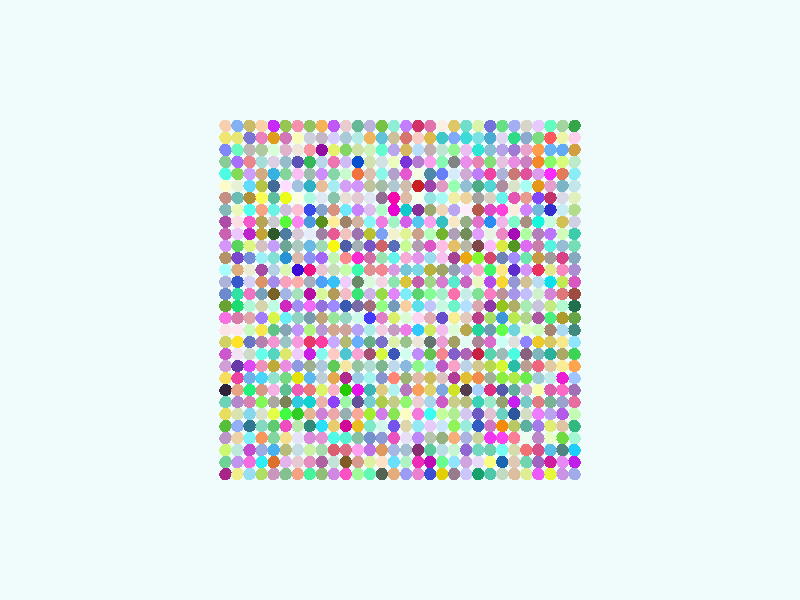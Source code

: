 global_settings {
  assumed_gamma 1
}
light_source {
  <-0.6, 1.6, 3.7>*10000
  rgb 1.3
}
camera {
  location <0,0,100>
  look_at <0,0,0>
}
background {
  color rgb < 0.87, 0.97, 0.97 >
}
sphere {
< -29.0, -29.0, 0 >, 1.0

pigment { color rgb < 0.3606717608360156, 0.4083231414395574, 0.8129833482407243 >
}}
sphere {
< -29.0, -27.0, 0 >, 1.0

pigment { color rgb < 0.5280543039508253, 0.012028950373388025, 0.8033259085225265 >
}}
sphere {
< -29.0, -25.0, 0 >, 1.0

pigment { color rgb < 0.01121541466147058, 0.6163495570165654, 0.978471943199954 >
}}
sphere {
< -29.0, -23.0, 0 >, 1.0

pigment { color rgb < 0.3645563688990965, 0.9303134292373175, 0.6510393653832094 >
}}
sphere {
< -29.0, -21.0, 0 >, 1.0

pigment { color rgb < 0.03209998338161402, 0.4823024996016845, 0.21442843485205376 >
}}
sphere {
< -29.0, -19.0, 0 >, 1.0

pigment { color rgb < 0.5511268609780813, 0.970707125153521, 0.4668229122741653 >
}}
sphere {
< -29.0, -17.0, 0 >, 1.0

pigment { color rgb < 0.7819630834640109, 0.1533869064318193, 0.350285854694354 >
}}
sphere {
< -29.0, -15.0, 0 >, 1.0

pigment { color rgb < 0.3581602602534546, 0.16612717992250903, 0.48016507431669553 >
}}
sphere {
< -29.0, -13.0, 0 >, 1.0

pigment { color rgb < 0.3566767094339808, 0.5596480938463353, 0.9980721755229216 >
}}
sphere {
< -29.0, -11.0, 0 >, 1.0

pigment { color rgb < 0.9804211664752711, 0.37425539015341125, 0.07687970572877634 >
}}
sphere {
< -29.0, -9.0, 0 >, 1.0

pigment { color rgb < 0.046453630282453084, 0.6512746245382911, 0.09177629181775615 >
}}
sphere {
< -29.0, -7.0, 0 >, 1.0

pigment { color rgb < 0.27769700426558075, 0.7751221988323702, 0.971722800596956 >
}}
sphere {
< -29.0, -5.0, 0 >, 1.0

pigment { color rgb < 0.0489666365234922, 0.2537961051061959, 0.20974483818361567 >
}}
sphere {
< -29.0, -3.0, 0 >, 1.0

pigment { color rgb < 0.1358671503011104, 0.3721937809540783, 0.06083594369842715 >
}}
sphere {
< -29.0, -1.0, 0 >, 1.0

pigment { color rgb < 0.01451002753595898, 0.15989705390727427, 0.07350271327130209 >
}}
sphere {
< -29.0, 1.0, 0 >, 1.0

pigment { color rgb < 0.3414745929049261, 0.0716722065395422, 0.05524415234204694 >
}}
sphere {
< -29.0, 3.0, 0 >, 1.0

pigment { color rgb < 0.694549297050704, 0.09454778801551678, 0.5295418260166822 >
}}
sphere {
< -29.0, 5.0, 0 >, 1.0

pigment { color rgb < 0.40973481521179644, 0.265429848204659, 0.6436424209883016 >
}}
sphere {
< -29.0, 7.0, 0 >, 1.0

pigment { color rgb < 0.23862945189587836, 0.39923211758247124, 0.5181352095988006 >
}}
sphere {
< -29.0, 9.0, 0 >, 1.0

pigment { color rgb < 0.17960761086903188, 0.7310038384876542, 0.4641729823899532 >
}}
sphere {
< -29.0, 11.0, 0 >, 1.0

pigment { color rgb < 0.04533350453595708, 0.604084467403878, 0.41452510416753474 >
}}
sphere {
< -29.0, 13.0, 0 >, 1.0

pigment { color rgb < 0.6285698279345153, 0.6274124843342962, 0.7849248217299011 >
}}
sphere {
< -29.0, 15.0, 0 >, 1.0

pigment { color rgb < 0.4514660546994277, 0.7134605904753074, 0.2641890620025673 >
}}
sphere {
< -29.0, 17.0, 0 >, 1.0

pigment { color rgb < 0.7494086142700331, 0.8701362786528317, 0.5024545972341617 >
}}
sphere {
< -29.0, 19.0, 0 >, 1.0

pigment { color rgb < 0.5424197368757012, 0.7874580985811664, 0.8184749154419438 >
}}
sphere {
< -29.0, 21.0, 0 >, 1.0

pigment { color rgb < 0.2539364567991754, 0.8462231309718554, 0.9145867611780322 >
}}
sphere {
< -29.0, 23.0, 0 >, 1.0

pigment { color rgb < 0.5101796399961491, 0.8226532297784491, 0.5747509620700195 >
}}
sphere {
< -29.0, 25.0, 0 >, 1.0

pigment { color rgb < 0.6531092337764045, 0.3367915232676657, 0.05282524867406724 >
}}
sphere {
< -29.0, 27.0, 0 >, 1.0

pigment { color rgb < 0.9699219845151488, 0.6301781085711567, 0.8232557944202796 >
}}
sphere {
< -29.0, 29.0, 0 >, 1.0

pigment { color rgb < 0.03558431723326794, 0.37675852275127275, 0.06250229841944732 >
}}
sphere {
< -27.0, -29.0, 0 >, 1.0

pigment { color rgb < 0.5898315742679985, 0.2854574523072303, 0.759842986212658 >
}}
sphere {
< -27.0, -27.0, 0 >, 1.0

pigment { color rgb < 0.8001407681425008, 0.24982373770516786, 0.8837779728628652 >
}}
sphere {
< -27.0, -25.0, 0 >, 1.0

pigment { color rgb < 0.08163734459151262, 0.2355543555330093, 0.22046305164645508 >
}}
sphere {
< -27.0, -23.0, 0 >, 1.0

pigment { color rgb < 0.16132036448760545, 0.7118857445428406, 0.049137999436908886 >
}}
sphere {
< -27.0, -21.0, 0 >, 1.0

pigment { color rgb < 0.7533609917372053, 0.5481191057574688, 0.3820468485947812 >
}}
sphere {
< -27.0, -19.0, 0 >, 1.0

pigment { color rgb < 0.458743792096337, 0.10131817259215314, 0.8053454590766073 >
}}
sphere {
< -27.0, -17.0, 0 >, 1.0

pigment { color rgb < 0.3246788194641518, 0.3682454053701407, 0.6298663476784065 >
}}
sphere {
< -27.0, -15.0, 0 >, 1.0

pigment { color rgb < 0.9722808630013733, 0.14492667967260398, 0.5689827609898069 >
}}
sphere {
< -27.0, -13.0, 0 >, 1.0

pigment { color rgb < 0.8547757558569721, 0.01083915298849103, 0.6597384065688635 >
}}
sphere {
< -27.0, -11.0, 0 >, 1.0

pigment { color rgb < 0.9379650952780944, 0.8408609454371857, 0.3107541114899002 >
}}
sphere {
< -27.0, -9.0, 0 >, 1.0

pigment { color rgb < 0.41016236797070127, 0.397999869981818, 0.1327701215603445 >
}}
sphere {
< -27.0, -7.0, 0 >, 1.0

pigment { color rgb < 0.9304627632749746, 0.8030554130127641, 0.2574534387818156 >
}}
sphere {
< -27.0, -5.0, 0 >, 1.0

pigment { color rgb < 0.4050441679058012, 0.691879341468413, 0.8707577040918241 >
}}
sphere {
< -27.0, -3.0, 0 >, 1.0

pigment { color rgb < 0.4311393331244172, 0.31658318981391187, 0.02166798709587836 >
}}
sphere {
< -27.0, -1.0, 0 >, 1.0

pigment { color rgb < 0.4507667322022312, 0.9588681732119656, 0.6337606533408947 >
}}
sphere {
< -27.0, 1.0, 0 >, 1.0

pigment { color rgb < 0.7372874073941853, 0.18216931668388536, 0.1844828781552006 >
}}
sphere {
< -27.0, 3.0, 0 >, 1.0

pigment { color rgb < 0.5467753308964736, 0.8129941804781952, 0.09156752632326037 >
}}
sphere {
< -27.0, 5.0, 0 >, 1.0

pigment { color rgb < 0.935741718846473, 0.2454345094714221, 0.5291550635112079 >
}}
sphere {
< -27.0, 7.0, 0 >, 1.0

pigment { color rgb < 0.6984603601981645, 0.05420072212947591, 0.2434119986499087 >
}}
sphere {
< -27.0, 9.0, 0 >, 1.0

pigment { color rgb < 0.30763393900870417, 0.5085202417375562, 0.664286338045173 >
}}
sphere {
< -27.0, 11.0, 0 >, 1.0

pigment { color rgb < 0.6441271146667872, 0.966681746991634, 0.4829291961675274 >
}}
sphere {
< -27.0, 13.0, 0 >, 1.0

pigment { color rgb < 0.64203770771455, 0.5267417668817254, 0.09067268266783413 >
}}
sphere {
< -27.0, 15.0, 0 >, 1.0

pigment { color rgb < 0.572917009868077, 0.8465378509741283, 0.8973745972000565 >
}}
sphere {
< -27.0, 17.0, 0 >, 1.0

pigment { color rgb < 0.7031938119031123, 0.6908694170158935, 0.810841039030001 >
}}
sphere {
< -27.0, 19.0, 0 >, 1.0

pigment { color rgb < 0.1984824800699495, 0.45640896401672915, 0.5528514789741032 >
}}
sphere {
< -27.0, 21.0, 0 >, 1.0

pigment { color rgb < 0.7542439239830427, 0.19846154930242121, 0.10528246569002764 >
}}
sphere {
< -27.0, 23.0, 0 >, 1.0

pigment { color rgb < 0.6721175651354727, 0.9740356871140547, 0.19387135422284751 >
}}
sphere {
< -27.0, 25.0, 0 >, 1.0

pigment { color rgb < 0.12216162662831564, 0.4091562600516445, 0.9024031143372433 >
}}
sphere {
< -27.0, 27.0, 0 >, 1.0

pigment { color rgb < 0.8482868956804287, 0.92538161887848, 0.3910445162633912 >
}}
sphere {
< -27.0, 29.0, 0 >, 1.0

pigment { color rgb < 0.3729537921412157, 0.6646357317386131, 0.34496991457613424 >
}}
sphere {
< -25.0, -29.0, 0 >, 1.0

pigment { color rgb < 0.8013625612504783, 0.931361350469313, 0.041978137916025116 >
}}
sphere {
< -25.0, -27.0, 0 >, 1.0

pigment { color rgb < 0.6291919071436037, 0.011647185368032997, 0.3459244826485631 >
}}
sphere {
< -25.0, -25.0, 0 >, 1.0

pigment { color rgb < 0.10304016965531992, 0.5075930398513447, 0.7763378289651841 >
}}
sphere {
< -25.0, -23.0, 0 >, 1.0

pigment { color rgb < 0.826371457757143, 0.9954108555458271, 0.5693572380100873 >
}}
sphere {
< -25.0, -21.0, 0 >, 1.0

pigment { color rgb < 0.7453963676145253, 0.8430299844104423, 0.1671668408077528 >
}}
sphere {
< -25.0, -19.0, 0 >, 1.0

pigment { color rgb < 0.4902151371583161, 0.3622579774420489, 0.8535224909498758 >
}}
sphere {
< -25.0, -17.0, 0 >, 1.0

pigment { color rgb < 0.19678866451012178, 0.44679987545533717, 0.30949732046563017 >
}}
sphere {
< -25.0, -15.0, 0 >, 1.0

pigment { color rgb < 0.6904345807799954, 0.11758472611574255, 0.3942621949155938 >
}}
sphere {
< -25.0, -13.0, 0 >, 1.0

pigment { color rgb < 0.5405703603353329, 0.8409449228327605, 0.8184408788464643 >
}}
sphere {
< -25.0, -11.0, 0 >, 1.0

pigment { color rgb < 0.7511206754564661, 0.5932191900601121, 0.35819260261106656 >
}}
sphere {
< -25.0, -9.0, 0 >, 1.0

pigment { color rgb < 0.02556443595958713, 0.43473701857252867, 0.31860358176703274 >
}}
sphere {
< -25.0, -7.0, 0 >, 1.0

pigment { color rgb < 0.6841979808658163, 0.5739936053095929, 0.12147034418951819 >
}}
sphere {
< -25.0, -5.0, 0 >, 1.0

pigment { color rgb < 0.3799493887359464, 0.23544164450047378, 0.16299463805608239 >
}}
sphere {
< -25.0, -3.0, 0 >, 1.0

pigment { color rgb < 0.06747843508874862, 0.875480725006727, 0.20474527824487188 >
}}
sphere {
< -25.0, -1.0, 0 >, 1.0

pigment { color rgb < 0.5560704662606661, 0.8192981903610805, 0.22262949622701345 >
}}
sphere {
< -25.0, 1.0, 0 >, 1.0

pigment { color rgb < 0.6668872823217338, 0.23415635609604002, 0.667751129962883 >
}}
sphere {
< -25.0, 3.0, 0 >, 1.0

pigment { color rgb < 0.003991880258801039, 0.7404251428785854, 0.8396795671266357 >
}}
sphere {
< -25.0, 5.0, 0 >, 1.0

pigment { color rgb < 0.7543845488544969, 0.8202287094442584, 0.2544854962408103 >
}}
sphere {
< -25.0, 7.0, 0 >, 1.0

pigment { color rgb < 0.3595114965364272, 0.3265722586024974, 0.3210824826184129 >
}}
sphere {
< -25.0, 9.0, 0 >, 1.0

pigment { color rgb < 0.09682184288407925, 0.8864426430024367, 0.7555633099179311 >
}}
sphere {
< -25.0, 11.0, 0 >, 1.0

pigment { color rgb < 0.4929110184891904, 0.17822921574600337, 0.9716617411481335 >
}}
sphere {
< -25.0, 13.0, 0 >, 1.0

pigment { color rgb < 0.5811812457733888, 0.9696136024538172, 0.7384438513244702 >
}}
sphere {
< -25.0, 15.0, 0 >, 1.0

pigment { color rgb < 0.03482272502532513, 0.02754027659107905, 0.6035527075054046 >
}}
sphere {
< -25.0, 17.0, 0 >, 1.0

pigment { color rgb < 0.5399450195191977, 0.033634050953793015, 0.1460586690510408 >
}}
sphere {
< -25.0, 19.0, 0 >, 1.0

pigment { color rgb < 0.7840504683084104, 0.34861559466009084, 0.6115066857771433 >
}}
sphere {
< -25.0, 21.0, 0 >, 1.0

pigment { color rgb < 0.9852143582924839, 0.023265948234070244, 0.9840063545265236 >
}}
sphere {
< -25.0, 23.0, 0 >, 1.0

pigment { color rgb < 0.2396491948281465, 0.9609009752885146, 0.14273546143766247 >
}}
sphere {
< -25.0, 25.0, 0 >, 1.0

pigment { color rgb < 0.13698876058145737, 0.44909869887003384, 0.9069072562090259 >
}}
sphere {
< -25.0, 27.0, 0 >, 1.0

pigment { color rgb < 0.9885852115389379, 0.0988695381236454, 0.10852940683434276 >
}}
sphere {
< -25.0, 29.0, 0 >, 1.0

pigment { color rgb < 0.1219567248578991, 0.9794017652167494, 0.523579542640554 >
}}
sphere {
< -23.0, -29.0, 0 >, 1.0

pigment { color rgb < 0.8452810688289324, 0.09790804491251337, 0.9479723765255165 >
}}
sphere {
< -23.0, -27.0, 0 >, 1.0

pigment { color rgb < 0.3533387808938607, 0.12990138440298715, 0.5131312840429507 >
}}
sphere {
< -23.0, -25.0, 0 >, 1.0

pigment { color rgb < 0.6765841395020519, 0.0782379197002302, 0.24859856328390884 >
}}
sphere {
< -23.0, -23.0, 0 >, 1.0

pigment { color rgb < 0.5057390732547514, 0.24529703155197735, 0.5714663673543585 >
}}
sphere {
< -23.0, -21.0, 0 >, 1.0

pigment { color rgb < 0.3733509474941721, 0.2032653846685636, 0.8135828020166573 >
}}
sphere {
< -23.0, -19.0, 0 >, 1.0

pigment { color rgb < 0.8444553848711853, 0.20602259182697524, 0.9785492834922058 >
}}
sphere {
< -23.0, -17.0, 0 >, 1.0

pigment { color rgb < 0.7379480628232715, 0.19999443341449186, 0.22068571241033152 >
}}
sphere {
< -23.0, -15.0, 0 >, 1.0

pigment { color rgb < 0.9259946278068921, 0.991636715479677, 0.42641734861620617 >
}}
sphere {
< -23.0, -13.0, 0 >, 1.0

pigment { color rgb < 0.35745126668888516, 0.6080410960201573, 0.6972328684038238 >
}}
sphere {
< -23.0, -11.0, 0 >, 1.0

pigment { color rgb < 0.8722445298754782, 0.13146188433331507, 0.20859558161376734 >
}}
sphere {
< -23.0, -9.0, 0 >, 1.0

pigment { color rgb < 0.20896280644189857, 0.4682062656126823, 0.5123019205585405 >
}}
sphere {
< -23.0, -7.0, 0 >, 1.0

pigment { color rgb < 0.848337442955206, 0.5887203752966804, 0.022361015974613152 >
}}
sphere {
< -23.0, -5.0, 0 >, 1.0

pigment { color rgb < 0.6019313657913316, 0.9662250360451669, 0.5083170047656542 >
}}
sphere {
< -23.0, -3.0, 0 >, 1.0

pigment { color rgb < 0.40406210493383743, 0.09335204964530364, 0.3521947924722132 >
}}
sphere {
< -23.0, -1.0, 0 >, 1.0

pigment { color rgb < 0.5801842942820171, 0.5538149267488257, 0.7275656502076071 >
}}
sphere {
< -23.0, 1.0, 0 >, 1.0

pigment { color rgb < 0.6279585785974393, 0.8697334583480705, 0.608605982171703 >
}}
sphere {
< -23.0, 3.0, 0 >, 1.0

pigment { color rgb < 0.48298514554812366, 0.7159687247827986, 0.8748024995902435 >
}}
sphere {
< -23.0, 5.0, 0 >, 1.0

pigment { color rgb < 0.8160741570549848, 0.029312541274215898, 0.1110346291379517 >
}}
sphere {
< -23.0, 7.0, 0 >, 1.0

pigment { color rgb < 0.5710984751272512, 0.32593356561169073, 0.056997391482355386 >
}}
sphere {
< -23.0, 9.0, 0 >, 1.0

pigment { color rgb < 0.574738192234126, 0.21726919907060904, 0.393346538966559 >
}}
sphere {
< -23.0, 11.0, 0 >, 1.0

pigment { color rgb < 0.45374211514886265, 0.20971047794947062, 0.48921477956076154 >
}}
sphere {
< -23.0, 13.0, 0 >, 1.0

pigment { color rgb < 0.0064843060497892235, 0.9411218428903703, 0.738994704040128 >
}}
sphere {
< -23.0, 15.0, 0 >, 1.0

pigment { color rgb < 0.17047592349157736, 0.4593018416485569, 0.7072379736686563 >
}}
sphere {
< -23.0, 17.0, 0 >, 1.0

pigment { color rgb < 0.21513623408694493, 0.06401323911299084, 0.9305927968884384 >
}}
sphere {
< -23.0, 19.0, 0 >, 1.0

pigment { color rgb < 0.7754259860304539, 0.31430272458609443, 0.010417426939167806 >
}}
sphere {
< -23.0, 21.0, 0 >, 1.0

pigment { color rgb < 0.7016790245611874, 0.33439027263388055, 0.8326531611147777 >
}}
sphere {
< -23.0, 23.0, 0 >, 1.0

pigment { color rgb < 0.8985673126646343, 0.2476285748724245, 0.021739212613700598 >
}}
sphere {
< -23.0, 25.0, 0 >, 1.0

pigment { color rgb < 0.9953373842577461, 0.33697919005120525, 0.07068509346913365 >
}}
sphere {
< -23.0, 27.0, 0 >, 1.0

pigment { color rgb < 0.20074664041102508, 0.7129225084889312, 0.21756736893029394 >
}}
sphere {
< -23.0, 29.0, 0 >, 1.0

pigment { color rgb < 0.8096304222316928, 0.5992661413363045, 0.9757061717153278 >
}}
sphere {
< -21.0, -29.0, 0 >, 1.0

pigment { color rgb < 0.748262431789161, 0.8550915250284323, 0.2900771207307944 >
}}
sphere {
< -21.0, -27.0, 0 >, 1.0

pigment { color rgb < 0.16329126349788736, 0.656910491875885, 0.4283416370546127 >
}}
sphere {
< -21.0, -25.0, 0 >, 1.0

pigment { color rgb < 0.8835424808391493, 0.16496017757261905, 0.176102822296627 >
}}
sphere {
< -21.0, -23.0, 0 >, 1.0

pigment { color rgb < 0.8399348850993329, 0.9763097988227419, 0.855800954378549 >
}}
sphere {
< -21.0, -21.0, 0 >, 1.0

pigment { color rgb < 0.10706234752714394, 0.4345524593184604, 0.35388922338106343 >
}}
sphere {
< -21.0, -19.0, 0 >, 1.0

pigment { color rgb < 0.65420196818333, 0.7304395699559068, 0.5497276289088691 >
}}
sphere {
< -21.0, -17.0, 0 >, 1.0

pigment { color rgb < 0.180292775375671, 0.5982455942449793, 0.5828473326579519 >
}}
sphere {
< -21.0, -15.0, 0 >, 1.0

pigment { color rgb < 0.6686558139268525, 0.42452166259196944, 0.6216954285267835 >
}}
sphere {
< -21.0, -13.0, 0 >, 1.0

pigment { color rgb < 0.1501905611017028, 0.8310853133307473, 0.07153927412531713 >
}}
sphere {
< -21.0, -11.0, 0 >, 1.0

pigment { color rgb < 0.4846854999430925, 0.3423229762527412, 0.2813227146430852 >
}}
sphere {
< -21.0, -9.0, 0 >, 1.0

pigment { color rgb < 0.2444695684846765, 0.1198847199505747, 0.20829035216325853 >
}}
sphere {
< -21.0, -7.0, 0 >, 1.0

pigment { color rgb < 0.2786767831009913, 0.22511185303225967, 0.9918226358849355 >
}}
sphere {
< -21.0, -5.0, 0 >, 1.0

pigment { color rgb < 0.7273953581240836, 0.9732034530162119, 0.5014644841003222 >
}}
sphere {
< -21.0, -3.0, 0 >, 1.0

pigment { color rgb < 0.4352279227301078, 0.6685468193537993, 0.2584030769492056 >
}}
sphere {
< -21.0, -1.0, 0 >, 1.0

pigment { color rgb < 0.39380190135454884, 0.8376441797227744, 0.4488312846117283 >
}}
sphere {
< -21.0, 1.0, 0 >, 1.0

pigment { color rgb < 0.5525611322556504, 0.5149505589225983, 0.962251965310318 >
}}
sphere {
< -21.0, 3.0, 0 >, 1.0

pigment { color rgb < 0.6419730347106346, 0.531711816629575, 0.3057610556796678 >
}}
sphere {
< -21.0, 5.0, 0 >, 1.0

pigment { color rgb < 0.6687403995008785, 0.2883237398750276, 0.9397433497761853 >
}}
sphere {
< -21.0, 7.0, 0 >, 1.0

pigment { color rgb < 0.15337547203163648, 0.783234954081863, 0.44025043437508815 >
}}
sphere {
< -21.0, 9.0, 0 >, 1.0

pigment { color rgb < 0.73495302599714, 0.14774027763606357, 0.8927030399563157 >
}}
sphere {
< -21.0, 11.0, 0 >, 1.0

pigment { color rgb < 0.4402668667950823, 0.997398640523224, 0.36091686920546706 >
}}
sphere {
< -21.0, 13.0, 0 >, 1.0

pigment { color rgb < 0.394922214984447, 0.27397954244181033, 0.21768265882572413 >
}}
sphere {
< -21.0, 15.0, 0 >, 1.0

pigment { color rgb < 0.6440931741947987, 0.2220105385746517, 0.9658966458212556 >
}}
sphere {
< -21.0, 17.0, 0 >, 1.0

pigment { color rgb < 0.8153437455704899, 0.32880157474508387, 0.2736823023505932 >
}}
sphere {
< -21.0, 19.0, 0 >, 1.0

pigment { color rgb < 0.3933746366416081, 0.9938201922949884, 0.89169980247046 >
}}
sphere {
< -21.0, 21.0, 0 >, 1.0

pigment { color rgb < 0.7458064106328968, 0.08245347362431987, 0.3289880573296924 >
}}
sphere {
< -21.0, 23.0, 0 >, 1.0

pigment { color rgb < 0.5963730245827706, 0.22050914472149796, 0.519058447823992 >
}}
sphere {
< -21.0, 25.0, 0 >, 1.0

pigment { color rgb < 0.8095664828865998, 0.3609670258418144, 0.5959766693501768 >
}}
sphere {
< -21.0, 27.0, 0 >, 1.0

pigment { color rgb < 0.2600230110565672, 0.40022138782074146, 0.6170636971619824 >
}}
sphere {
< -21.0, 29.0, 0 >, 1.0

pigment { color rgb < 0.6772767097081507, 0.660613227349511, 0.5819879659455086 >
}}
sphere {
< -19.0, -29.0, 0 >, 1.0

pigment { color rgb < 0.7230618942693459, 0.5239332834801463, 0.3487116289410147 >
}}
sphere {
< -19.0, -27.0, 0 >, 1.0

pigment { color rgb < 0.739671374089147, 0.574428309023404, 0.4556522309694846 >
}}
sphere {
< -19.0, -25.0, 0 >, 1.0

pigment { color rgb < 0.670544401017945, 0.7121739395387049, 0.4135340187726174 >
}}
sphere {
< -19.0, -23.0, 0 >, 1.0

pigment { color rgb < 0.9545089200674296, 0.20881235180345703, 0.29923685348368245 >
}}
sphere {
< -19.0, -21.0, 0 >, 1.0

pigment { color rgb < 0.4833946782453491, 0.5700745060406099, 0.13131309148836212 >
}}
sphere {
< -19.0, -19.0, 0 >, 1.0

pigment { color rgb < 0.02687246997506476, 0.09248352470329968, 0.3333701460654599 >
}}
sphere {
< -19.0, -17.0, 0 >, 1.0

pigment { color rgb < 0.5666179037409819, 0.013803202505987766, 0.8618877321004769 >
}}
sphere {
< -19.0, -15.0, 0 >, 1.0

pigment { color rgb < 0.1162033751381224, 0.4230937203665299, 0.35251178627852775 >
}}
sphere {
< -19.0, -13.0, 0 >, 1.0

pigment { color rgb < 0.4114306208320355, 0.8343547612211005, 0.06853697260753633 >
}}
sphere {
< -19.0, -11.0, 0 >, 1.0

pigment { color rgb < 0.021046247616675506, 0.5079835546264115, 0.3862465245970893 >
}}
sphere {
< -19.0, -9.0, 0 >, 1.0

pigment { color rgb < 0.06991291976162306, 0.9755131852659532, 0.7470429591030496 >
}}
sphere {
< -19.0, -7.0, 0 >, 1.0

pigment { color rgb < 0.7431397728217428, 0.7561699614340339, 0.7382305852474188 >
}}
sphere {
< -19.0, -5.0, 0 >, 1.0

pigment { color rgb < 0.16774939005649636, 0.6625700901451524, 0.7118261656533923 >
}}
sphere {
< -19.0, -3.0, 0 >, 1.0

pigment { color rgb < 0.492801562013259, 0.8118773659670575, 0.08364612429451779 >
}}
sphere {
< -19.0, -1.0, 0 >, 1.0

pigment { color rgb < 0.4350003656153314, 0.42490900135997645, 0.1289259092123991 >
}}
sphere {
< -19.0, 1.0, 0 >, 1.0

pigment { color rgb < 0.3809991813166125, 0.30078813190373954, 0.8064200418466042 >
}}
sphere {
< -19.0, 3.0, 0 >, 1.0

pigment { color rgb < 0.30229174016676963, 0.303586546692289, 0.6593582608484027 >
}}
sphere {
< -19.0, 5.0, 0 >, 1.0

pigment { color rgb < 0.11042886505453187, 0.02560803478441187, 0.6052146010462549 >
}}
sphere {
< -19.0, 7.0, 0 >, 1.0

pigment { color rgb < 0.3678731400009617, 0.2661547913893183, 0.9936838841500617 >
}}
sphere {
< -19.0, 9.0, 0 >, 1.0

pigment { color rgb < 0.08556269721012577, 0.3063118540895242, 0.015151985402627521 >
}}
sphere {
< -19.0, 11.0, 0 >, 1.0

pigment { color rgb < 0.3890805953482597, 0.0036519488010076095, 0.4595021429548616 >
}}
sphere {
< -19.0, 13.0, 0 >, 1.0

pigment { color rgb < 0.21407641774611297, 0.94321296712756, 0.6001178867116975 >
}}
sphere {
< -19.0, 15.0, 0 >, 1.0

pigment { color rgb < 0.9611437240758303, 0.8442940369750718, 0.7299648730762619 >
}}
sphere {
< -19.0, 17.0, 0 >, 1.0

pigment { color rgb < 0.770309493047902, 0.09033198513163743, 0.4349041004105021 >
}}
sphere {
< -19.0, 19.0, 0 >, 1.0

pigment { color rgb < 0.710160349696807, 0.767151552958711, 0.5870675174145373 >
}}
sphere {
< -19.0, 21.0, 0 >, 1.0

pigment { color rgb < 0.5832899165802254, 0.18683268007010867, 0.18087094926236014 >
}}
sphere {
< -19.0, 23.0, 0 >, 1.0

pigment { color rgb < 0.8104638309321688, 0.2660986489101318, 0.7540857586224022 >
}}
sphere {
< -19.0, 25.0, 0 >, 1.0

pigment { color rgb < 0.3421019230838598, 0.20184186834622864, 0.6735911590347903 >
}}
sphere {
< -19.0, 27.0, 0 >, 1.0

pigment { color rgb < 0.026443633392327692, 0.7255493928130892, 0.23462652645434923 >
}}
sphere {
< -19.0, 29.0, 0 >, 1.0

pigment { color rgb < 0.3715909511509098, 0.42093507230770455, 0.8933028953405384 >
}}
sphere {
< -17.0, -29.0, 0 >, 1.0

pigment { color rgb < 0.5339373454383989, 0.6978018862412141, 0.5307625989998285 >
}}
sphere {
< -17.0, -27.0, 0 >, 1.0

pigment { color rgb < 0.010058793104892993, 0.13099127295302293, 0.4330517447043156 >
}}
sphere {
< -17.0, -25.0, 0 >, 1.0

pigment { color rgb < 0.17725607062594062, 0.9869215017134048, 0.8809129921499761 >
}}
sphere {
< -17.0, -23.0, 0 >, 1.0

pigment { color rgb < 0.9530591268211915, 0.05591286289788955, 0.8661190183360721 >
}}
sphere {
< -17.0, -21.0, 0 >, 1.0

pigment { color rgb < 0.9172740244386889, 0.2626093324609742, 0.0026783425910796854 >
}}
sphere {
< -17.0, -19.0, 0 >, 1.0

pigment { color rgb < 0.1458822123910406, 0.6426586147003078, 0.5415643158555036 >
}}
sphere {
< -17.0, -17.0, 0 >, 1.0

pigment { color rgb < 0.2982216793430129, 0.3629008941092695, 0.16178163805124024 >
}}
sphere {
< -17.0, -15.0, 0 >, 1.0

pigment { color rgb < 0.09092116744429157, 0.1008136086787722, 0.3991843170249244 >
}}
sphere {
< -17.0, -13.0, 0 >, 1.0

pigment { color rgb < 0.25215882538978296, 0.8571716555174785, 0.0525145218228108 >
}}
sphere {
< -17.0, -11.0, 0 >, 1.0

pigment { color rgb < 0.6608174707262379, 0.9370581373958392, 0.03450578664620718 >
}}
sphere {
< -17.0, -9.0, 0 >, 1.0

pigment { color rgb < 0.33873265872829383, 0.4880185767207399, 0.47643564300609087 >
}}
sphere {
< -17.0, -7.0, 0 >, 1.0

pigment { color rgb < 0.5969400343916133, 0.9978137553187734, 0.899067657722292 >
}}
sphere {
< -17.0, -5.0, 0 >, 1.0

pigment { color rgb < 0.12378745275332115, 0.996241145338729, 0.07517518458753158 >
}}
sphere {
< -17.0, -3.0, 0 >, 1.0

pigment { color rgb < 0.045089478543784534, 0.31032520397787033, 0.6765544917384394 >
}}
sphere {
< -17.0, -1.0, 0 >, 1.0

pigment { color rgb < 0.29559877828640335, 0.5583387008458869, 0.01260845445984582 >
}}
sphere {
< -17.0, 1.0, 0 >, 1.0

pigment { color rgb < 0.5029358093715642, 0.28764895430111614, 0.31354924923159533 >
}}
sphere {
< -17.0, 3.0, 0 >, 1.0

pigment { color rgb < 0.9357455423719425, 0.6785235892210458, 0.03578312189056576 >
}}
sphere {
< -17.0, 5.0, 0 >, 1.0

pigment { color rgb < 0.990073294960637, 0.8014991723594107, 0.23387904945893356 >
}}
sphere {
< -17.0, 7.0, 0 >, 1.0

pigment { color rgb < 0.1585741227159979, 0.22195007165426706, 0.46911108925343004 >
}}
sphere {
< -17.0, 9.0, 0 >, 1.0

pigment { color rgb < 0.7120589222235031, 0.8155651302474436, 0.05370830726411657 >
}}
sphere {
< -17.0, 11.0, 0 >, 1.0

pigment { color rgb < 0.8363858760629138, 0.24427630241646014, 0.5306294009760503 >
}}
sphere {
< -17.0, 13.0, 0 >, 1.0

pigment { color rgb < 0.8816204595499046, 0.46955054403115115, 0.8135429470120865 >
}}
sphere {
< -17.0, 15.0, 0 >, 1.0

pigment { color rgb < 0.9863087001381701, 0.053290583925791, 0.6926336928505423 >
}}
sphere {
< -17.0, 17.0, 0 >, 1.0

pigment { color rgb < 0.1374760359006404, 0.8914560660445157, 0.8228722564274247 >
}}
sphere {
< -17.0, 19.0, 0 >, 1.0

pigment { color rgb < 0.4305840290779104, 0.26649149743057365, 0.35360960871017855 >
}}
sphere {
< -17.0, 21.0, 0 >, 1.0

pigment { color rgb < 0.4148765835704207, 0.44507460931453036, 0.6898944443588874 >
}}
sphere {
< -17.0, 23.0, 0 >, 1.0

pigment { color rgb < 0.797876122943944, 0.536444534539115, 0.7279162771056248 >
}}
sphere {
< -17.0, 25.0, 0 >, 1.0

pigment { color rgb < 0.4699172344357385, 0.36570455583185213, 0.7961220632179273 >
}}
sphere {
< -17.0, 27.0, 0 >, 1.0

pigment { color rgb < 0.72422952612848, 0.6825440499955542, 0.8997809659308877 >
}}
sphere {
< -17.0, 29.0, 0 >, 1.0

pigment { color rgb < 0.13659039042858911, 0.7460014571111018, 0.234000051987032 >
}}
sphere {
< -15.0, -29.0, 0 >, 1.0

pigment { color rgb < 0.07537842726477373, 0.5694677181904572, 0.4063802343920303 >
}}
sphere {
< -15.0, -27.0, 0 >, 1.0

pigment { color rgb < 0.9430726737148317, 0.973846471315393, 0.21221320352918815 >
}}
sphere {
< -15.0, -25.0, 0 >, 1.0

pigment { color rgb < 0.15603650013111514, 0.6319710029715335, 0.41052652533954825 >
}}
sphere {
< -15.0, -23.0, 0 >, 1.0

pigment { color rgb < 0.8703274858853693, 0.03514788607952224, 0.8522188572965106 >
}}
sphere {
< -15.0, -21.0, 0 >, 1.0

pigment { color rgb < 0.6272313226279687, 0.1824584660771752, 0.5680386721836291 >
}}
sphere {
< -15.0, -19.0, 0 >, 1.0

pigment { color rgb < 0.7871158655357131, 0.5385277575872346, 0.6516853478696595 >
}}
sphere {
< -15.0, -17.0, 0 >, 1.0

pigment { color rgb < 0.32223398350363575, 0.8185900304021446, 0.5814142400737495 >
}}
sphere {
< -15.0, -15.0, 0 >, 1.0

pigment { color rgb < 0.7231672218235528, 0.02966400976465644, 0.22380445901967294 >
}}
sphere {
< -15.0, -13.0, 0 >, 1.0

pigment { color rgb < 0.35958516493391113, 0.43650731784280317, 0.32498021445348724 >
}}
sphere {
< -15.0, -11.0, 0 >, 1.0

pigment { color rgb < 0.47566966012980183, 0.6963267287120224, 0.08059788491052222 >
}}
sphere {
< -15.0, -9.0, 0 >, 1.0

pigment { color rgb < 0.09442268565256451, 0.6614522396473385, 0.41418984696563943 >
}}
sphere {
< -15.0, -7.0, 0 >, 1.0

pigment { color rgb < 0.7093743530659835, 0.1484034335896458, 0.6049597139678408 >
}}
sphere {
< -15.0, -5.0, 0 >, 1.0

pigment { color rgb < 0.14493742708276414, 0.33882211131796547, 0.43194770432248053 >
}}
sphere {
< -15.0, -3.0, 0 >, 1.0

pigment { color rgb < 0.3803201585083995, 0.7398649266416671, 0.1387428246506226 >
}}
sphere {
< -15.0, -1.0, 0 >, 1.0

pigment { color rgb < 0.26936190068872035, 0.03916460681067291, 0.39844454405848895 >
}}
sphere {
< -15.0, 1.0, 0 >, 1.0

pigment { color rgb < 0.9572013675860978, 0.20297273395228677, 0.5380592002267626 >
}}
sphere {
< -15.0, 3.0, 0 >, 1.0

pigment { color rgb < 0.4623452617858488, 0.0712387983942413, 0.8305092625844882 >
}}
sphere {
< -15.0, 5.0, 0 >, 1.0

pigment { color rgb < 0.049322866029402834, 0.9322320856634445, 0.1443503088039273 >
}}
sphere {
< -15.0, 7.0, 0 >, 1.0

pigment { color rgb < 0.6716761225233707, 0.06590580091815024, 0.15634965749283536 >
}}
sphere {
< -15.0, 9.0, 0 >, 1.0

pigment { color rgb < 0.9893920090479287, 0.501692247837189, 0.9697928119201759 >
}}
sphere {
< -15.0, 11.0, 0 >, 1.0

pigment { color rgb < 0.8127469631354826, 0.884993170985416, 0.7780465697214934 >
}}
sphere {
< -15.0, 13.0, 0 >, 1.0

pigment { color rgb < 0.023434422270580457, 0.2611014879446856, 0.8742162639911827 >
}}
sphere {
< -15.0, 15.0, 0 >, 1.0

pigment { color rgb < 0.7564484492192438, 0.06499855457834991, 0.5754523635976782 >
}}
sphere {
< -15.0, 17.0, 0 >, 1.0

pigment { color rgb < 0.6861195207909749, 0.6429270625566847, 0.5407734132951335 >
}}
sphere {
< -15.0, 19.0, 0 >, 1.0

pigment { color rgb < 0.0857541912018075, 0.6640421368466622, 0.6612606622379225 >
}}
sphere {
< -15.0, 21.0, 0 >, 1.0

pigment { color rgb < 0.8918424480591292, 0.05401427344934506, 0.35884556026560765 >
}}
sphere {
< -15.0, 23.0, 0 >, 1.0

pigment { color rgb < 0.2283934032242988, 0.7271905781417723, 0.18987776153072 >
}}
sphere {
< -15.0, 25.0, 0 >, 1.0

pigment { color rgb < 0.25100839643796946, 0.5252235065827102, 0.6616902060152299 >
}}
sphere {
< -15.0, 27.0, 0 >, 1.0

pigment { color rgb < 0.07087699032894135, 0.40238720289146546, 0.6261233932337545 >
}}
sphere {
< -15.0, 29.0, 0 >, 1.0

pigment { color rgb < 0.17495463368168773, 0.1741624271610619, 0.7066183818002904 >
}}
sphere {
< -13.0, -29.0, 0 >, 1.0

pigment { color rgb < 0.00777917869750433, 0.3558352443553071, 0.1493842827905112 >
}}
sphere {
< -13.0, -27.0, 0 >, 1.0

pigment { color rgb < 0.8065514240999325, 0.6964129203707082, 0.9373787144806135 >
}}
sphere {
< -13.0, -25.0, 0 >, 1.0

pigment { color rgb < 0.1664960776185922, 0.6777675674813345, 0.5321781294206168 >
}}
sphere {
< -13.0, -23.0, 0 >, 1.0

pigment { color rgb < 0.5983480602329431, 0.6576018770839659, 0.3391515288462985 >
}}
sphere {
< -13.0, -21.0, 0 >, 1.0

pigment { color rgb < 0.030495347795307604, 0.10995236963490329, 0.5385713379539662 >
}}
sphere {
< -13.0, -19.0, 0 >, 1.0

pigment { color rgb < 0.14464859689763043, 0.10232113491310602, 0.5402171905581844 >
}}
sphere {
< -13.0, -17.0, 0 >, 1.0

pigment { color rgb < 0.0439981611488478, 0.6347533832845208, 0.45882047419401983 >
}}
sphere {
< -13.0, -15.0, 0 >, 1.0

pigment { color rgb < 0.39346806753378316, 0.6381786081448725, 0.9819399609283904 >
}}
sphere {
< -13.0, -13.0, 0 >, 1.0

pigment { color rgb < 0.8706390540073119, 0.2586879840245214, 0.07513889697059017 >
}}
sphere {
< -13.0, -11.0, 0 >, 1.0

pigment { color rgb < 0.6511582754968743, 0.5779488756918137, 0.2680486753713148 >
}}
sphere {
< -13.0, -9.0, 0 >, 1.0

pigment { color rgb < 0.5723415684883418, 0.014684621863741976, 0.054666211204894455 >
}}
sphere {
< -13.0, -7.0, 0 >, 1.0

pigment { color rgb < 0.425705305160204, 0.23555237692349928, 0.3100288786212859 >
}}
sphere {
< -13.0, -5.0, 0 >, 1.0

pigment { color rgb < 0.01871871055547225, 0.6569820412301892, 0.3264511339846877 >
}}
sphere {
< -13.0, -3.0, 0 >, 1.0

pigment { color rgb < 0.5102648716482514, 0.04996415294166767, 0.24936651615549532 >
}}
sphere {
< -13.0, -1.0, 0 >, 1.0

pigment { color rgb < 0.699921180327921, 0.3880644209154085, 0.42834028330475815 >
}}
sphere {
< -13.0, 1.0, 0 >, 1.0

pigment { color rgb < 0.20926885498824566, 0.7545540679572458, 0.29787955317318104 >
}}
sphere {
< -13.0, 3.0, 0 >, 1.0

pigment { color rgb < 0.8370515300840131, 0.9422909518323068, 0.5377569881975613 >
}}
sphere {
< -13.0, 5.0, 0 >, 1.0

pigment { color rgb < 0.9751316478589369, 0.3890753524046572, 0.5797903554540896 >
}}
sphere {
< -13.0, 7.0, 0 >, 1.0

pigment { color rgb < 0.22595293081336743, 0.9569301198229202, 0.029996742515457586 >
}}
sphere {
< -13.0, 9.0, 0 >, 1.0

pigment { color rgb < 0.22081219625491122, 0.060714351634100217, 0.06575744986522492 >
}}
sphere {
< -13.0, 11.0, 0 >, 1.0

pigment { color rgb < 0.7461571263559361, 0.3360017396077386, 0.9632730004961289 >
}}
sphere {
< -13.0, 13.0, 0 >, 1.0

pigment { color rgb < 0.7657214310610346, 0.1643292552403891, 0.5888992645894692 >
}}
sphere {
< -13.0, 15.0, 0 >, 1.0

pigment { color rgb < 0.47270011771422904, 0.10038949483454618, 0.06760713514511585 >
}}
sphere {
< -13.0, 17.0, 0 >, 1.0

pigment { color rgb < 0.3700576997916384, 0.3571528926862746, 0.3518839306247272 >
}}
sphere {
< -13.0, 19.0, 0 >, 1.0

pigment { color rgb < 0.0719262144129178, 0.410713110469775, 0.23293422206173675 >
}}
sphere {
< -13.0, 21.0, 0 >, 1.0

pigment { color rgb < 0.5228313426170836, 0.20860546576347871, 0.9452764290157178 >
}}
sphere {
< -13.0, 23.0, 0 >, 1.0

pigment { color rgb < 0.7927149419869518, 0.23592311256373477, 0.4405302205637902 >
}}
sphere {
< -13.0, 25.0, 0 >, 1.0

pigment { color rgb < 0.025704689136826886, 0.7921187084119663, 0.6702580900453505 >
}}
sphere {
< -13.0, 27.0, 0 >, 1.0

pigment { color rgb < 0.203070228381247, 0.7558482594515036, 0.772971677269982 >
}}
sphere {
< -13.0, 29.0, 0 >, 1.0

pigment { color rgb < 0.709302869538391, 0.90555485018046, 0.41016063153117877 >
}}
sphere {
< -11.0, -29.0, 0 >, 1.0

pigment { color rgb < 0.6118706322072018, 0.5622186734268382, 0.955103151668483 >
}}
sphere {
< -11.0, -27.0, 0 >, 1.0

pigment { color rgb < 0.6286950731132867, 0.37432440026216174, 0.7384684721506858 >
}}
sphere {
< -11.0, -25.0, 0 >, 1.0

pigment { color rgb < 0.2718339393754189, 0.13910306507948167, 0.627575566969279 >
}}
sphere {
< -11.0, -23.0, 0 >, 1.0

pigment { color rgb < 0.40503140614781374, 0.45295665975878685, 0.7463869254728441 >
}}
sphere {
< -11.0, -21.0, 0 >, 1.0

pigment { color rgb < 0.3193104911229845, 0.8362161537026638, 0.7129709600275664 >
}}
sphere {
< -11.0, -19.0, 0 >, 1.0

pigment { color rgb < 0.6524495543977881, 0.5648176461594594, 0.8779788261250036 >
}}
sphere {
< -11.0, -17.0, 0 >, 1.0

pigment { color rgb < 0.4781795603153407, 0.5200219986539668, 0.20175539793820774 >
}}
sphere {
< -11.0, -15.0, 0 >, 1.0

pigment { color rgb < 0.09181472878102559, 0.04594485230901302, 0.0793396902024438 >
}}
sphere {
< -11.0, -13.0, 0 >, 1.0

pigment { color rgb < 0.7695425537980577, 0.5177079613695038, 0.0325970910761485 >
}}
sphere {
< -11.0, -11.0, 0 >, 1.0

pigment { color rgb < 0.49097631750271464, 0.649485702912662, 0.8012861828093706 >
}}
sphere {
< -11.0, -9.0, 0 >, 1.0

pigment { color rgb < 0.4286282192989994, 0.12453430710172309, 0.4621097914346324 >
}}
sphere {
< -11.0, -7.0, 0 >, 1.0

pigment { color rgb < 0.7672426471931999, 0.9557815081142822, 0.8904290695081692 >
}}
sphere {
< -11.0, -5.0, 0 >, 1.0

pigment { color rgb < 0.45975945315472333, 0.3892511005512015, 0.0778747169839048 >
}}
sphere {
< -11.0, -3.0, 0 >, 1.0

pigment { color rgb < 0.7707938064049671, 0.5753901206511699, 0.5060136382435881 >
}}
sphere {
< -11.0, -1.0, 0 >, 1.0

pigment { color rgb < 0.45566998391952607, 0.735570416355022, 0.9925700221759731 >
}}
sphere {
< -11.0, 1.0, 0 >, 1.0

pigment { color rgb < 0.5637452523069392, 0.8558311951677409, 0.8011415869741223 >
}}
sphere {
< -11.0, 3.0, 0 >, 1.0

pigment { color rgb < 0.5870648886686833, 0.12731327555715033, 0.52498536523788 >
}}
sphere {
< -11.0, 5.0, 0 >, 1.0

pigment { color rgb < 0.5913973177078001, 0.35697977195485975, 0.8954137049769688 >
}}
sphere {
< -11.0, 7.0, 0 >, 1.0

pigment { color rgb < 0.8221314300426806, 0.394919216716633, 0.006283069184427337 >
}}
sphere {
< -11.0, 9.0, 0 >, 1.0

pigment { color rgb < 0.4795805933782059, 0.4661167301386664, 0.37700427735981235 >
}}
sphere {
< -11.0, 11.0, 0 >, 1.0

pigment { color rgb < 0.17563977423729882, 0.2624885904694503, 0.09962730941782638 >
}}
sphere {
< -11.0, 13.0, 0 >, 1.0

pigment { color rgb < 0.301539101875423, 0.4248326887572508, 0.23792321615146006 >
}}
sphere {
< -11.0, 15.0, 0 >, 1.0

pigment { color rgb < 0.9971154358067337, 0.8452747633146148, 0.962651704460836 >
}}
sphere {
< -11.0, 17.0, 0 >, 1.0

pigment { color rgb < 0.8529567421627202, 0.6513139164749945, 0.34584129416550335 >
}}
sphere {
< -11.0, 19.0, 0 >, 1.0

pigment { color rgb < 0.2929824932200287, 0.5222824743275563, 0.6614632761545336 >
}}
sphere {
< -11.0, 21.0, 0 >, 1.0

pigment { color rgb < 0.6148799362615961, 0.3999284724491169, 0.6653236671771476 >
}}
sphere {
< -11.0, 23.0, 0 >, 1.0

pigment { color rgb < 0.8161048126339747, 0.26896060269487243, 0.8301502636663747 >
}}
sphere {
< -11.0, 25.0, 0 >, 1.0

pigment { color rgb < 0.828647664706756, 0.5142687462253718, 0.8834905795745135 >
}}
sphere {
< -11.0, 27.0, 0 >, 1.0

pigment { color rgb < 0.04720941269063916, 0.6993798192971104, 0.7011134066024984 >
}}
sphere {
< -11.0, 29.0, 0 >, 1.0

pigment { color rgb < 0.15861006212337825, 0.7305541505806363, 0.589725936114121 >
}}
sphere {
< -9.0, -29.0, 0 >, 1.0

pigment { color rgb < 0.3075478760204152, 0.20110878333819404, 0.2708866803049227 >
}}
sphere {
< -9.0, -27.0, 0 >, 1.0

pigment { color rgb < 0.27837566264969416, 0.7780972391845946, 0.9726872890756588 >
}}
sphere {
< -9.0, -25.0, 0 >, 1.0

pigment { color rgb < 0.5740031450857317, 0.931474046506284, 0.6472457871829495 >
}}
sphere {
< -9.0, -23.0, 0 >, 1.0

pigment { color rgb < 0.9324254319944232, 0.4267988170711019, 0.19401163254181575 >
}}
sphere {
< -9.0, -21.0, 0 >, 1.0

pigment { color rgb < 0.28172083995457076, 0.9101096963054449, 0.10198283981099221 >
}}
sphere {
< -9.0, -19.0, 0 >, 1.0

pigment { color rgb < 0.4418982115328629, 0.8446551296986632, 0.2871098916500432 >
}}
sphere {
< -9.0, -17.0, 0 >, 1.0

pigment { color rgb < 0.5821479622587221, 0.6156492674955321, 0.2572939034139108 >
}}
sphere {
< -9.0, -15.0, 0 >, 1.0

pigment { color rgb < 0.632785178583726, 0.7691930528399862, 0.018527970277640304 >
}}
sphere {
< -9.0, -13.0, 0 >, 1.0

pigment { color rgb < 0.4348878277169361, 0.046938028594670556, 0.311696754592132 >
}}
sphere {
< -9.0, -11.0, 0 >, 1.0

pigment { color rgb < 0.9551498349500755, 0.35564065680516244, 0.5926240833458705 >
}}
sphere {
< -9.0, -9.0, 0 >, 1.0

pigment { color rgb < 0.2306931766678456, 0.11097115992049178, 0.5850562693001672 >
}}
sphere {
< -9.0, -7.0, 0 >, 1.0

pigment { color rgb < 0.3686648582135065, 0.3534013181318669, 0.12874665761515225 >
}}
sphere {
< -9.0, -5.0, 0 >, 1.0

pigment { color rgb < 0.7227568617263052, 0.967499087520786, 0.6748118330786491 >
}}
sphere {
< -9.0, -3.0, 0 >, 1.0

pigment { color rgb < 0.9249551576353823, 0.8648201978427619, 0.2915480974036816 >
}}
sphere {
< -9.0, -1.0, 0 >, 1.0

pigment { color rgb < 0.15863649016312364, 0.9073572170748825, 0.5819107315016011 >
}}
sphere {
< -9.0, 1.0, 0 >, 1.0

pigment { color rgb < 0.9600589351382363, 0.16197673312528993, 0.4042615187183195 >
}}
sphere {
< -9.0, 3.0, 0 >, 1.0

pigment { color rgb < 0.10195565603365664, 0.8284287781185767, 0.6221696615229795 >
}}
sphere {
< -9.0, 5.0, 0 >, 1.0

pigment { color rgb < 0.2967417855193045, 0.3558438860774552, 0.46330259008217867 >
}}
sphere {
< -9.0, 7.0, 0 >, 1.0

pigment { color rgb < 0.3796214646834103, 0.056959862164578046, 0.29560200913599977 >
}}
sphere {
< -9.0, 9.0, 0 >, 1.0

pigment { color rgb < 0.7692754112153991, 0.527039320401232, 0.1389141034092769 >
}}
sphere {
< -9.0, 11.0, 0 >, 1.0

pigment { color rgb < 0.42672860404754653, 0.3468197660368202, 0.4733250397066072 >
}}
sphere {
< -9.0, 13.0, 0 >, 1.0

pigment { color rgb < 0.9423472311688299, 0.8098436443270239, 0.5760974782508448 >
}}
sphere {
< -9.0, 15.0, 0 >, 1.0

pigment { color rgb < 0.4894947072994137, 0.37621098061156866, 0.8815378586542035 >
}}
sphere {
< -9.0, 17.0, 0 >, 1.0

pigment { color rgb < 0.867604291135704, 0.864340558576041, 0.3849994279680089 >
}}
sphere {
< -9.0, 19.0, 0 >, 1.0

pigment { color rgb < 0.32028209720025036, 0.998135165083221, 0.4391526051276349 >
}}
sphere {
< -9.0, 21.0, 0 >, 1.0

pigment { color rgb < 0.669426897603519, 0.8404839428848718, 0.9593464407238832 >
}}
sphere {
< -9.0, 23.0, 0 >, 1.0

pigment { color rgb < 0.21366933776171293, 0.23234024502673867, 0.23625552254802573 >
}}
sphere {
< -9.0, 25.0, 0 >, 1.0

pigment { color rgb < 0.28623094356250567, 0.9195279477952878, 0.3114195380603203 >
}}
sphere {
< -9.0, 27.0, 0 >, 1.0

pigment { color rgb < 0.2161824163798045, 0.40411046477549184, 0.9428368209356417 >
}}
sphere {
< -9.0, 29.0, 0 >, 1.0

pigment { color rgb < 0.7221351292380551, 0.571361044459692, 0.1352896245940739 >
}}
sphere {
< -7.0, -29.0, 0 >, 1.0

pigment { color rgb < 0.7440938614933356, 0.6275930968341044, 0.0011972761273726373 >
}}
sphere {
< -7.0, -27.0, 0 >, 1.0

pigment { color rgb < 0.1403037935540591, 0.971526150367625, 0.27631541720609143 >
}}
sphere {
< -7.0, -25.0, 0 >, 1.0

pigment { color rgb < 0.48493685069932857, 0.7337331370580806, 0.7930280529922158 >
}}
sphere {
< -7.0, -23.0, 0 >, 1.0

pigment { color rgb < 0.30466489975711963, 0.43162374838699935, 0.21084376807826655 >
}}
sphere {
< -7.0, -21.0, 0 >, 1.0

pigment { color rgb < 0.5822261136245891, 0.7875392386991998, 0.9671597675640409 >
}}
sphere {
< -7.0, -19.0, 0 >, 1.0

pigment { color rgb < 0.5488559480650738, 0.9858012560106307, 0.3391223655426888 >
}}
sphere {
< -7.0, -17.0, 0 >, 1.0

pigment { color rgb < 0.6243649539934019, 0.10542856524500854, 0.5720493945582767 >
}}
sphere {
< -7.0, -15.0, 0 >, 1.0

pigment { color rgb < 0.2148957255290782, 0.3904150088233831, 0.7269879378233706 >
}}
sphere {
< -7.0, -13.0, 0 >, 1.0

pigment { color rgb < 0.7147643743077716, 0.5467758238644956, 0.5357586582176308 >
}}
sphere {
< -7.0, -11.0, 0 >, 1.0

pigment { color rgb < 0.5008183206346488, 0.10187749342498886, 0.555158347272895 >
}}
sphere {
< -7.0, -9.0, 0 >, 1.0

pigment { color rgb < 0.8995940361065651, 0.23737030932264414, 0.2748903082257308 >
}}
sphere {
< -7.0, -7.0, 0 >, 1.0

pigment { color rgb < 0.8248139740187301, 0.33921034988801113, 0.6530326047602721 >
}}
sphere {
< -7.0, -5.0, 0 >, 1.0

pigment { color rgb < 0.9029885952994164, 0.5059938397306262, 0.8639769337653852 >
}}
sphere {
< -7.0, -3.0, 0 >, 1.0

pigment { color rgb < 0.1386514131644806, 0.07482682766316828, 0.6077679676362184 >
}}
sphere {
< -7.0, -1.0, 0 >, 1.0

pigment { color rgb < 0.5694889578040203, 0.9453710082944639, 0.7513245355594423 >
}}
sphere {
< -7.0, 1.0, 0 >, 1.0

pigment { color rgb < 0.38753300202001284, 0.863355466547541, 0.596908254008866 >
}}
sphere {
< -7.0, 3.0, 0 >, 1.0

pigment { color rgb < 0.6644168134831117, 0.20879038575900588, 0.6313414118933066 >
}}
sphere {
< -7.0, 5.0, 0 >, 1.0

pigment { color rgb < 0.34616225442793713, 0.36955332786846506, 0.13870958233219544 >
}}
sphere {
< -7.0, 7.0, 0 >, 1.0

pigment { color rgb < 0.9310531560530331, 0.5341002385923993, 0.8638418652575083 >
}}
sphere {
< -7.0, 9.0, 0 >, 1.0

pigment { color rgb < 0.9876555780362565, 0.5200821261768837, 0.7801490334777972 >
}}
sphere {
< -7.0, 11.0, 0 >, 1.0

pigment { color rgb < 0.1670830979583171, 0.45477341649172387, 0.026498596462376733 >
}}
sphere {
< -7.0, 13.0, 0 >, 1.0

pigment { color rgb < 0.03586129686564021, 0.5295459773310178, 0.5368871947696857 >
}}
sphere {
< -7.0, 15.0, 0 >, 1.0

pigment { color rgb < 0.8518142293908935, 0.6674140151526636, 0.47818410470616957 >
}}
sphere {
< -7.0, 17.0, 0 >, 1.0

pigment { color rgb < 0.3823841362015451, 0.960008144343662, 0.8975365264234537 >
}}
sphere {
< -7.0, 19.0, 0 >, 1.0

pigment { color rgb < 0.7420948862258939, 0.3274195956302227, 0.5509379721294639 >
}}
sphere {
< -7.0, 21.0, 0 >, 1.0

pigment { color rgb < 0.1337537195023798, 0.2083750121834611, 0.9386916930730572 >
}}
sphere {
< -7.0, 23.0, 0 >, 1.0

pigment { color rgb < 0.24243438929169225, 0.9373698419530496, 0.4511279627337943 >
}}
sphere {
< -7.0, 25.0, 0 >, 1.0

pigment { color rgb < 0.5051992116452817, 0.7926032034122756, 0.6464065140728149 >
}}
sphere {
< -7.0, 27.0, 0 >, 1.0

pigment { color rgb < 0.04922926715579523, 0.5708100674758945, 0.5823367115695942 >
}}
sphere {
< -7.0, 29.0, 0 >, 1.0

pigment { color rgb < 0.9557487128183527, 0.8625586763994649, 0.7801318960778266 >
}}
sphere {
< -5.0, -29.0, 0 >, 1.0

pigment { color rgb < 0.04776190433491079, 0.07904056147672056, 0.6717584386158406 >
}}
sphere {
< -5.0, -27.0, 0 >, 1.0

pigment { color rgb < 0.5220900879325648, 0.003329834317229774, 0.4694122395374043 >
}}
sphere {
< -5.0, -25.0, 0 >, 1.0

pigment { color rgb < 0.10317949991375597, 0.5987829740959573, 0.32847709801089287 >
}}
sphere {
< -5.0, -23.0, 0 >, 1.0

pigment { color rgb < 0.4599086480028185, 0.5585282471683082, 0.42159793125828326 >
}}
sphere {
< -5.0, -21.0, 0 >, 1.0

pigment { color rgb < 0.8042669968717688, 0.5995288981405893, 0.9478283614551005 >
}}
sphere {
< -5.0, -19.0, 0 >, 1.0

pigment { color rgb < 0.04223576608388224, 0.9811442203210369, 0.9070754567037617 >
}}
sphere {
< -5.0, -17.0, 0 >, 1.0

pigment { color rgb < 0.38466399928800843, 0.6632055048426041, 0.834913843029269 >
}}
sphere {
< -5.0, -15.0, 0 >, 1.0

pigment { color rgb < 0.7425501659134872, 0.6442718642964032, 0.1405152274377809 >
}}
sphere {
< -5.0, -13.0, 0 >, 1.0

pigment { color rgb < 0.625281591053985, 0.5046240293206306, 0.10790113191832051 >
}}
sphere {
< -5.0, -11.0, 0 >, 1.0

pigment { color rgb < 0.3906988118866158, 0.8097692857141696, 0.9027462457534321 >
}}
sphere {
< -5.0, -9.0, 0 >, 1.0

pigment { color rgb < 0.12096241896937199, 0.5449826957642562, 0.08554567507277511 >
}}
sphere {
< -5.0, -7.0, 0 >, 1.0

pigment { color rgb < 0.12374736046421642, 0.17783764948630165, 0.1553105382452067 >
}}
sphere {
< -5.0, -5.0, 0 >, 1.0

pigment { color rgb < 0.6326894642372907, 0.8153302144022891, 0.112825006492142 >
}}
sphere {
< -5.0, -3.0, 0 >, 1.0

pigment { color rgb < 0.75010797854295, 0.41462797425699494, 0.44263162254159405 >
}}
sphere {
< -5.0, -1.0, 0 >, 1.0

pigment { color rgb < 0.524544345066285, 0.5620834310747422, 0.9549714206876921 >
}}
sphere {
< -5.0, 1.0, 0 >, 1.0

pigment { color rgb < 0.2390767596304687, 0.9902299505424197, 0.3060253905692092 >
}}
sphere {
< -5.0, 3.0, 0 >, 1.0

pigment { color rgb < 0.3546893367129148, 0.6690370170023009, 0.23668932699787104 >
}}
sphere {
< -5.0, 5.0, 0 >, 1.0

pigment { color rgb < 0.4714702981537291, 0.4395522465605337, 0.04734177948062035 >
}}
sphere {
< -5.0, 7.0, 0 >, 1.0

pigment { color rgb < 0.3263080801836725, 0.7132794750494761, 0.8349881589227037 >
}}
sphere {
< -5.0, 9.0, 0 >, 1.0

pigment { color rgb < 0.719482728040882, 0.08933269053609849, 0.5725772502308702 >
}}
sphere {
< -5.0, 11.0, 0 >, 1.0

pigment { color rgb < 0.4539803187157122, 0.9963892545151891, 0.4877642959481425 >
}}
sphere {
< -5.0, 13.0, 0 >, 1.0

pigment { color rgb < 0.9411670847205178, 0.3533587069093771, 0.8589420413853428 >
}}
sphere {
< -5.0, 15.0, 0 >, 1.0

pigment { color rgb < 0.33154822091814906, 0.3944559780151846, 0.16481484515599332 >
}}
sphere {
< -5.0, 17.0, 0 >, 1.0

pigment { color rgb < 0.2999311967896967, 0.784346047544077, 0.7610817580308408 >
}}
sphere {
< -5.0, 19.0, 0 >, 1.0

pigment { color rgb < 0.33919581602174276, 0.054954067055368094, 0.3940276172470819 >
}}
sphere {
< -5.0, 21.0, 0 >, 1.0

pigment { color rgb < 0.07185197673523891, 0.2561097213212242, 0.3887876005859938 >
}}
sphere {
< -5.0, 23.0, 0 >, 1.0

pigment { color rgb < 0.9621228030461838, 0.3362669847990224, 0.8456020538549632 >
}}
sphere {
< -5.0, 25.0, 0 >, 1.0

pigment { color rgb < 0.5500581808739118, 0.42682414592869666, 0.43181424911184185 >
}}
sphere {
< -5.0, 27.0, 0 >, 1.0

pigment { color rgb < 0.7446381334541826, 0.48457199746166757, 0.07573271236289636 >
}}
sphere {
< -5.0, 29.0, 0 >, 1.0

pigment { color rgb < 0.7593842144309173, 0.16835394118712677, 0.4064573330433724 >
}}
sphere {
< -3.0, -29.0, 0 >, 1.0

pigment { color rgb < 0.8273916526462738, 0.2175732432090587, 0.6145142599119368 >
}}
sphere {
< -3.0, -27.0, 0 >, 1.0

pigment { color rgb < 0.8663092500772079, 0.024752969522552126, 0.47930211915408305 >
}}
sphere {
< -3.0, -25.0, 0 >, 1.0

pigment { color rgb < 0.23934302487480297, 0.026816882462343705, 0.1690750891006526 >
}}
sphere {
< -3.0, -23.0, 0 >, 1.0

pigment { color rgb < 0.5160931744060849, 0.24386808229517676, 0.9588916865460188 >
}}
sphere {
< -3.0, -21.0, 0 >, 1.0

pigment { color rgb < 0.2893498009005865, 0.8085134347379629, 0.8921485242478435 >
}}
sphere {
< -3.0, -19.0, 0 >, 1.0

pigment { color rgb < 0.9051047102133827, 0.19020922110787364, 0.7057046162369066 >
}}
sphere {
< -3.0, -17.0, 0 >, 1.0

pigment { color rgb < 0.8462296945222951, 0.6222798893939083, 0.650364665886233 >
}}
sphere {
< -3.0, -15.0, 0 >, 1.0

pigment { color rgb < 0.9525852578588169, 0.3473974269027935, 0.11137912933675376 >
}}
sphere {
< -3.0, -13.0, 0 >, 1.0

pigment { color rgb < 0.7539811452906239, 0.4902243065524102, 0.39927936758983784 >
}}
sphere {
< -3.0, -11.0, 0 >, 1.0

pigment { color rgb < 0.27035439733534006, 0.9289924853521229, 0.2530494727552287 >
}}
sphere {
< -3.0, -9.0, 0 >, 1.0

pigment { color rgb < 0.5155685095660122, 0.2644309031141353, 0.9392136311329992 >
}}
sphere {
< -3.0, -7.0, 0 >, 1.0

pigment { color rgb < 0.835967703574582, 0.7836195122769429, 0.6983244774908853 >
}}
sphere {
< -3.0, -5.0, 0 >, 1.0

pigment { color rgb < 0.031208745195595244, 0.5851392682895662, 0.9648963908938663 >
}}
sphere {
< -3.0, -3.0, 0 >, 1.0

pigment { color rgb < 0.9961854195906701, 0.672224669765663, 0.8780609924282999 >
}}
sphere {
< -3.0, -1.0, 0 >, 1.0

pigment { color rgb < 0.104224968898741, 0.747600218802578, 0.8321010295447905 >
}}
sphere {
< -3.0, 1.0, 0 >, 1.0

pigment { color rgb < 0.10177814238973881, 0.6520320248258715, 0.16177134200992782 >
}}
sphere {
< -3.0, 3.0, 0 >, 1.0

pigment { color rgb < 0.5599203133061418, 0.11245868021738559, 0.4172276844099502 >
}}
sphere {
< -3.0, 5.0, 0 >, 1.0

pigment { color rgb < 0.18703448425122327, 0.6852618830524015, 0.7652275859546316 >
}}
sphere {
< -3.0, 7.0, 0 >, 1.0

pigment { color rgb < 0.7631157041052427, 0.2991621181662849, 0.8342765213974616 >
}}
sphere {
< -3.0, 9.0, 0 >, 1.0

pigment { color rgb < 0.440072936338037, 0.33469207930376765, 0.43944041383881505 >
}}
sphere {
< -3.0, 11.0, 0 >, 1.0

pigment { color rgb < 0.5923987580358338, 0.3577996867353641, 0.26291893042866 >
}}
sphere {
< -3.0, 13.0, 0 >, 1.0

pigment { color rgb < 0.09229643738129456, 0.5683663462612264, 0.8794209874596626 >
}}
sphere {
< -3.0, 15.0, 0 >, 1.0

pigment { color rgb < 0.23003761909270792, 0.0322913661174038, 0.31831759570935714 >
}}
sphere {
< -3.0, 17.0, 0 >, 1.0

pigment { color rgb < 0.9130409719356241, 0.9997114071042307, 0.8415839808556478 >
}}
sphere {
< -3.0, 19.0, 0 >, 1.0

pigment { color rgb < 0.5740888956146617, 0.014197014438880773, 0.016764244615978252 >
}}
sphere {
< -3.0, 21.0, 0 >, 1.0

pigment { color rgb < 0.9015090274804717, 0.986436192147775, 0.7587936778891615 >
}}
sphere {
< -3.0, 23.0, 0 >, 1.0

pigment { color rgb < 0.46350938401958397, 0.19570250194923333, 0.6417561588985632 >
}}
sphere {
< -3.0, 25.0, 0 >, 1.0

pigment { color rgb < 0.4921743018031599, 0.723137600643134, 0.9272463013266732 >
}}
sphere {
< -3.0, 27.0, 0 >, 1.0

pigment { color rgb < 0.9399835629510669, 0.6135406090954992, 0.545361588447332 >
}}
sphere {
< -3.0, 29.0, 0 >, 1.0

pigment { color rgb < 0.6485929770216712, 0.03169402440696478, 0.14184445214831343 >
}}
sphere {
< -1.0, -29.0, 0 >, 1.0

pigment { color rgb < 0.3354897691726699, 0.3305708478730316, 0.9040415988105589 >
}}
sphere {
< -1.0, -27.0, 0 >, 1.0

pigment { color rgb < 0.42744014005039555, 0.8953289640392589, 0.5555584238015704 >
}}
sphere {
< -1.0, -25.0, 0 >, 1.0

pigment { color rgb < 0.3780135951172089, 0.5231996619554848, 0.6327921861249681 >
}}
sphere {
< -1.0, -23.0, 0 >, 1.0

pigment { color rgb < 0.8099561623989311, 0.7335852333966609, 0.9094572613817931 >
}}
sphere {
< -1.0, -21.0, 0 >, 1.0

pigment { color rgb < 0.7268145632951779, 0.6723732694779172, 0.41470936177923 >
}}
sphere {
< -1.0, -19.0, 0 >, 1.0

pigment { color rgb < 0.9790640739597116, 0.9851564552788412, 0.5464854592009656 >
}}
sphere {
< -1.0, -17.0, 0 >, 1.0

pigment { color rgb < 0.2826775126262716, 0.9319970225621147, 0.16489979350607586 >
}}
sphere {
< -1.0, -15.0, 0 >, 1.0

pigment { color rgb < 0.4713090070428777, 0.18424011009473784, 0.5033809997878286 >
}}
sphere {
< -1.0, -13.0, 0 >, 1.0

pigment { color rgb < 0.33892005852605445, 0.45667580783352923, 0.17997555576189328 >
}}
sphere {
< -1.0, -11.0, 0 >, 1.0

pigment { color rgb < 0.25444686130350735, 0.4863431453906495, 0.7379826719021303 >
}}
sphere {
< -1.0, -9.0, 0 >, 1.0

pigment { color rgb < 0.6387490385887231, 0.9928618268321221, 0.8609724006215846 >
}}
sphere {
< -1.0, -7.0, 0 >, 1.0

pigment { color rgb < 0.32182758774953424, 0.5457038495546195, 0.25703368761915446 >
}}
sphere {
< -1.0, -5.0, 0 >, 1.0

pigment { color rgb < 0.8488980291079457, 0.202934346668591, 0.7940793290824216 >
}}
sphere {
< -1.0, -3.0, 0 >, 1.0

pigment { color rgb < 0.6984028740862752, 0.96497804594297, 0.6728064769481412 >
}}
sphere {
< -1.0, -1.0, 0 >, 1.0

pigment { color rgb < 0.9352511415545207, 0.6264022350090022, 0.3576053327751485 >
}}
sphere {
< -1.0, 1.0, 0 >, 1.0

pigment { color rgb < 0.2118399653853269, 0.846741355797518, 0.9426767783198148 >
}}
sphere {
< -1.0, 3.0, 0 >, 1.0

pigment { color rgb < 0.6921531889335325, 0.5591636889444013, 0.044546993820981706 >
}}
sphere {
< -1.0, 5.0, 0 >, 1.0

pigment { color rgb < 0.18432091183146693, 0.5657176485481931, 0.6882654835324877 >
}}
sphere {
< -1.0, 7.0, 0 >, 1.0

pigment { color rgb < 0.9139877526489801, 0.42030431023915127, 0.6692514036295468 >
}}
sphere {
< -1.0, 9.0, 0 >, 1.0

pigment { color rgb < 0.5815006380369911, 0.9623745090256723, 0.30092121083405465 >
}}
sphere {
< -1.0, 11.0, 0 >, 1.0

pigment { color rgb < 0.757910982559923, 0.8928689160320502, 0.30715272592198406 >
}}
sphere {
< -1.0, 13.0, 0 >, 1.0

pigment { color rgb < 0.647013030648071, 0.1164153621466465, 0.8159849020289315 >
}}
sphere {
< -1.0, 15.0, 0 >, 1.0

pigment { color rgb < 0.00477525292780645, 0.5838770961689733, 0.6134403051776041 >
}}
sphere {
< -1.0, 17.0, 0 >, 1.0

pigment { color rgb < 0.7329563319569466, 0.49841173503277314, 0.37418908113654037 >
}}
sphere {
< -1.0, 19.0, 0 >, 1.0

pigment { color rgb < 0.6275503216563826, 0.5099228800665104, 0.4167026989498529 >
}}
sphere {
< -1.0, 21.0, 0 >, 1.0

pigment { color rgb < 0.7849307313404738, 0.09689515275528504, 0.6262981665973423 >
}}
sphere {
< -1.0, 23.0, 0 >, 1.0

pigment { color rgb < 0.19111783171135988, 0.0352281542322338, 0.6958759877718381 >
}}
sphere {
< -1.0, 25.0, 0 >, 1.0

pigment { color rgb < 0.6772961116088484, 0.4760805392083194, 0.11517045331993991 >
}}
sphere {
< -1.0, 27.0, 0 >, 1.0

pigment { color rgb < 0.6742116745957188, 0.17311190233772777, 0.15387087716346604 >
}}
sphere {
< -1.0, 29.0, 0 >, 1.0

pigment { color rgb < 0.540092183412805, 0.20731275503889068, 0.9731671533822247 >
}}
sphere {
< 1.0, -29.0, 0 >, 1.0

pigment { color rgb < 0.7854220014632599, 0.4104675276388159, 0.20159722453862672 >
}}
sphere {
< 1.0, -27.0, 0 >, 1.0

pigment { color rgb < 0.1401176652621079, 0.7284759648025109, 0.9844777159569259 >
}}
sphere {
< 1.0, -25.0, 0 >, 1.0

pigment { color rgb < 0.3743586567805446, 0.4758612874276096, 0.7861663598789318 >
}}
sphere {
< 1.0, -23.0, 0 >, 1.0

pigment { color rgb < 0.8384778355645518, 0.08502379403247162, 0.5105726771822438 >
}}
sphere {
< 1.0, -21.0, 0 >, 1.0

pigment { color rgb < 0.1719473053619448, 0.09000248668037203, 0.8331134049705335 >
}}
sphere {
< 1.0, -19.0, 0 >, 1.0

pigment { color rgb < 0.25583036687745275, 0.780889144137703, 0.08861476739933427 >
}}
sphere {
< 1.0, -17.0, 0 >, 1.0

pigment { color rgb < 0.5579466021733598, 0.6041911025556473, 0.24271362630725823 >
}}
sphere {
< 1.0, -15.0, 0 >, 1.0

pigment { color rgb < 0.4418161629857579, 0.876105561810974, 0.8601051098230762 >
}}
sphere {
< 1.0, -13.0, 0 >, 1.0

pigment { color rgb < 0.9985419740293164, 0.236399554963171, 0.1749039235013996 >
}}
sphere {
< 1.0, -11.0, 0 >, 1.0

pigment { color rgb < 0.5208552672411917, 0.6911816180294441, 0.840041727118138 >
}}
sphere {
< 1.0, -9.0, 0 >, 1.0

pigment { color rgb < 0.043579082129238444, 0.09124196164420706, 0.4878785166070291 >
}}
sphere {
< 1.0, -7.0, 0 >, 1.0

pigment { color rgb < 0.7235951906412231, 0.8686545658956849, 0.41202475130612937 >
}}
sphere {
< 1.0, -5.0, 0 >, 1.0

pigment { color rgb < 0.5648134712886635, 0.331453786430043, 0.545895901568178 >
}}
sphere {
< 1.0, -3.0, 0 >, 1.0

pigment { color rgb < 0.7096708287114164, 0.874222798506538, 0.14553050133308465 >
}}
sphere {
< 1.0, -1.0, 0 >, 1.0

pigment { color rgb < 0.16850935502971387, 0.3337493849864487, 0.4878748223230549 >
}}
sphere {
< 1.0, 1.0, 0 >, 1.0

pigment { color rgb < 0.7377997038534596, 0.23971013168203104, 0.9383500348010015 >
}}
sphere {
< 1.0, 3.0, 0 >, 1.0

pigment { color rgb < 0.26473578192334435, 0.7870202341112564, 0.4275123597255758 >
}}
sphere {
< 1.0, 5.0, 0 >, 1.0

pigment { color rgb < 0.6851925680579737, 0.3260093959605961, 0.7471702193619353 >
}}
sphere {
< 1.0, 7.0, 0 >, 1.0

pigment { color rgb < 0.13057067847317816, 0.898634423153464, 0.8373371297484627 >
}}
sphere {
< 1.0, 9.0, 0 >, 1.0

pigment { color rgb < 0.09828762506896815, 0.15612881816574564, 0.4865710236765223 >
}}
sphere {
< 1.0, 11.0, 0 >, 1.0

pigment { color rgb < 0.8957965364890914, 0.8848256706871522, 0.6246082850663343 >
}}
sphere {
< 1.0, 13.0, 0 >, 1.0

pigment { color rgb < 0.3562634845063444, 0.8984376138727102, 0.5522956732430442 >
}}
sphere {
< 1.0, 15.0, 0 >, 1.0

pigment { color rgb < 0.8100954769490771, 4.1738459278883866E-4, 0.6294478942704491 >
}}
sphere {
< 1.0, 17.0, 0 >, 1.0

pigment { color rgb < 0.929883880576125, 0.001963390372246021, 0.4063748752390215 >
}}
sphere {
< 1.0, 19.0, 0 >, 1.0

pigment { color rgb < 0.44463911451122373, 0.5748934346297748, 0.6300898037609334 >
}}
sphere {
< 1.0, 21.0, 0 >, 1.0

pigment { color rgb < 0.45007178985549057, 0.35479953981070733, 0.5942761839318147 >
}}
sphere {
< 1.0, 23.0, 0 >, 1.0

pigment { color rgb < 0.8346107075799355, 0.9764505561375257, 0.5135578955264408 >
}}
sphere {
< 1.0, 25.0, 0 >, 1.0

pigment { color rgb < 0.4891833272114895, 0.3808743295364301, 0.8393085844346373 >
}}
sphere {
< 1.0, 27.0, 0 >, 1.0

pigment { color rgb < 0.6007557360190735, 0.5303778632889896, 0.32123738371613786 >
}}
sphere {
< 1.0, 29.0, 0 >, 1.0

pigment { color rgb < 0.27610086376290854, 0.8589278875343527, 0.6655160376832757 >
}}
sphere {
< 3.0, -29.0, 0 >, 1.0

pigment { color rgb < 0.08757233501757145, 0.1270047096604, 0.08834055841104815 >
}}
sphere {
< 3.0, -27.0, 0 >, 1.0

pigment { color rgb < 0.9837189220757429, 0.7618302492302015, 0.5725935437655421 >
}}
sphere {
< 3.0, -25.0, 0 >, 1.0

pigment { color rgb < 0.7351398649379413, 0.31851908785276695, 0.11673105562686525 >
}}
sphere {
< 3.0, -23.0, 0 >, 1.0

pigment { color rgb < 0.2607557502495661, 0.31751379515457157, 0.6571820080048801 >
}}
sphere {
< 3.0, -21.0, 0 >, 1.0

pigment { color rgb < 0.6446291306018059, 0.9210335424166313, 0.826373017704612 >
}}
sphere {
< 3.0, -19.0, 0 >, 1.0

pigment { color rgb < 0.6425652267193475, 0.19982892503200245, 0.8233460395505406 >
}}
sphere {
< 3.0, -17.0, 0 >, 1.0

pigment { color rgb < 0.4099071751532355, 0.6030929764613318, 0.06810193609544524 >
}}
sphere {
< 3.0, -15.0, 0 >, 1.0

pigment { color rgb < 0.728099818289509, 0.6054748859879195, 0.22708720539459804 >
}}
sphere {
< 3.0, -13.0, 0 >, 1.0

pigment { color rgb < 0.24688265134457932, 0.29597890053759324, 0.6176372294056287 >
}}
sphere {
< 3.0, -11.0, 0 >, 1.0

pigment { color rgb < 0.2096112117036083, 0.47059797356896826, 0.2782457377717984 >
}}
sphere {
< 3.0, -9.0, 0 >, 1.0

pigment { color rgb < 0.657746255267945, 0.9431448251988485, 0.04781087729544253 >
}}
sphere {
< 3.0, -7.0, 0 >, 1.0

pigment { color rgb < 0.19217352104285534, 0.1583511542098217, 0.5978252031960335 >
}}
sphere {
< 3.0, -5.0, 0 >, 1.0

pigment { color rgb < 0.890335858660636, 0.6012689661637265, 0.7547870173635274 >
}}
sphere {
< 3.0, -3.0, 0 >, 1.0

pigment { color rgb < 0.7426507639415969, 0.20921028538486297, 0.5662345631085096 >
}}
sphere {
< 3.0, -1.0, 0 >, 1.0

pigment { color rgb < 0.2866617951875461, 0.9959600702066799, 0.22838198797425047 >
}}
sphere {
< 3.0, 1.0, 0 >, 1.0

pigment { color rgb < 0.31015727648264013, 0.7135593640227071, 0.06166137619446621 >
}}
sphere {
< 3.0, 3.0, 0 >, 1.0

pigment { color rgb < 0.9242006385797983, 0.6502007292761954, 0.7621279493337205 >
}}
sphere {
< 3.0, 5.0, 0 >, 1.0

pigment { color rgb < 0.9071030758801255, 0.23727613675248804, 0.2881164186970072 >
}}
sphere {
< 3.0, 7.0, 0 >, 1.0

pigment { color rgb < 0.3258243407963265, 0.7691385031778796, 0.4229948634256061 >
}}
sphere {
< 3.0, 9.0, 0 >, 1.0

pigment { color rgb < 0.623178557059425, 0.12393651384781024, 0.13685359295195565 >
}}
sphere {
< 3.0, 11.0, 0 >, 1.0

pigment { color rgb < 0.20796011840509177, 0.35368655346634115, 0.8931084333749509 >
}}
sphere {
< 3.0, 13.0, 0 >, 1.0

pigment { color rgb < 0.8525890319625085, 0.20185053948460252, 0.7669678208782259 >
}}
sphere {
< 3.0, 15.0, 0 >, 1.0

pigment { color rgb < 0.43244238838003013, 0.9973035101600681, 0.5776661622396028 >
}}
sphere {
< 3.0, 17.0, 0 >, 1.0

pigment { color rgb < 0.28285305783420533, 0.1523560278295384, 0.2819878149235835 >
}}
sphere {
< 3.0, 19.0, 0 >, 1.0

pigment { color rgb < 0.3780589541228886, 0.5118846115361301, 0.3877225625913301 >
}}
sphere {
< 3.0, 21.0, 0 >, 1.0

pigment { color rgb < 0.25375444466215435, 0.9314206561886398, 0.8170584528198935 >
}}
sphere {
< 3.0, 23.0, 0 >, 1.0

pigment { color rgb < 0.6274242157703471, 0.7433907264020215, 0.7686278853921642 >
}}
sphere {
< 3.0, 25.0, 0 >, 1.0

pigment { color rgb < 0.12668842036466, 0.9853007203432658, 0.6305781443951887 >
}}
sphere {
< 3.0, 27.0, 0 >, 1.0

pigment { color rgb < 0.1198202610586977, 0.5360212678065249, 0.6915760913383128 >
}}
sphere {
< 3.0, 29.0, 0 >, 1.0

pigment { color rgb < 0.18364395179819948, 0.5403148159203366, 0.05651951418226886 >
}}
sphere {
< 5.0, -29.0, 0 >, 1.0

pigment { color rgb < 0.11919835283243962, 0.9426260955090096, 0.46573585682995855 >
}}
sphere {
< 5.0, -27.0, 0 >, 1.0

pigment { color rgb < 0.7242684501101183, 0.8761288694823524, 0.35759548884020587 >
}}
sphere {
< 5.0, -25.0, 0 >, 1.0

pigment { color rgb < 0.5286660476536456, 0.1627527717306939, 0.7924688982501299 >
}}
sphere {
< 5.0, -23.0, 0 >, 1.0

pigment { color rgb < 0.16859475606272756, 0.2826013349826647, 0.6102872016826086 >
}}
sphere {
< 5.0, -21.0, 0 >, 1.0

pigment { color rgb < 0.2104130692943762, 0.8192156491563924, 0.5737188003437254 >
}}
sphere {
< 5.0, -19.0, 0 >, 1.0

pigment { color rgb < 0.36867434969206625, 0.8453709524358561, 0.03275255777591457 >
}}
sphere {
< 5.0, -17.0, 0 >, 1.0

pigment { color rgb < 0.17694280913825933, 0.6072029183885969, 0.6281989055909484 >
}}
sphere {
< 5.0, -15.0, 0 >, 1.0

pigment { color rgb < 0.048032174815611284, 0.4700219200845157, 0.46488722228986556 >
}}
sphere {
< 5.0, -13.0, 0 >, 1.0

pigment { color rgb < 0.36133700105027355, 0.9114349852645999, 0.8578049972205205 >
}}
sphere {
< 5.0, -11.0, 0 >, 1.0

pigment { color rgb < 0.4338891361605369, 0.7257462144697647, 0.6522868399213452 >
}}
sphere {
< 5.0, -9.0, 0 >, 1.0

pigment { color rgb < 0.37863187101050966, 0.07835211903925543, 0.1608936655820815 >
}}
sphere {
< 5.0, -7.0, 0 >, 1.0

pigment { color rgb < 0.13071407571970384, 0.4257306677998617, 0.2454158390971869 >
}}
sphere {
< 5.0, -5.0, 0 >, 1.0

pigment { color rgb < 0.40663431680020956, 0.8402192636818231, 0.7987397929234447 >
}}
sphere {
< 5.0, -3.0, 0 >, 1.0

pigment { color rgb < 0.05896983759466301, 0.043690055275368844, 0.9716483131818076 >
}}
sphere {
< 5.0, -1.0, 0 >, 1.0

pigment { color rgb < 0.36394977716615406, 0.1517424137896367, 0.1985277057919037 >
}}
sphere {
< 5.0, 1.0, 0 >, 1.0

pigment { color rgb < 0.6008846187778184, 0.44658652892692174, 0.7876114488095589 >
}}
sphere {
< 5.0, 3.0, 0 >, 1.0

pigment { color rgb < 0.688790001225244, 0.9495193870297608, 0.7044340482322106 >
}}
sphere {
< 5.0, 5.0, 0 >, 1.0

pigment { color rgb < 0.7535615676868374, 0.27703411906269926, 0.2859111030112491 >
}}
sphere {
< 5.0, 7.0, 0 >, 1.0

pigment { color rgb < 0.6393211748680602, 0.1595023486045566, 0.3733850105973334 >
}}
sphere {
< 5.0, 9.0, 0 >, 1.0

pigment { color rgb < 0.18346218371779477, 0.09147374447316048, 0.5742002350146228 >
}}
sphere {
< 5.0, 11.0, 0 >, 1.0

pigment { color rgb < 0.4818112315273212, 0.5336036568906025, 0.031459868401158775 >
}}
sphere {
< 5.0, 13.0, 0 >, 1.0

pigment { color rgb < 0.24686672591285386, 0.9200836501637699, 0.9228938480792962 >
}}
sphere {
< 5.0, 15.0, 0 >, 1.0

pigment { color rgb < 0.715432606070689, 0.5164839892258267, 0.8600779260310819 >
}}
sphere {
< 5.0, 17.0, 0 >, 1.0

pigment { color rgb < 0.7268002198193989, 0.8016010325741447, 0.8947383491450706 >
}}
sphere {
< 5.0, 19.0, 0 >, 1.0

pigment { color rgb < 0.5329339661432551, 0.5471485440022263, 0.33933720227847153 >
}}
sphere {
< 5.0, 21.0, 0 >, 1.0

pigment { color rgb < 0.7234709929460644, 0.5226868325352867, 0.42588655305829926 >
}}
sphere {
< 5.0, 23.0, 0 >, 1.0

pigment { color rgb < 0.6370529349360102, 0.7538443373000528, 0.4323350295174305 >
}}
sphere {
< 5.0, 25.0, 0 >, 1.0

pigment { color rgb < 0.6047241158727915, 0.8909570620585494, 0.471961877732912 >
}}
sphere {
< 5.0, 27.0, 0 >, 1.0

pigment { color rgb < 0.8479139512177243, 0.4683760189846189, 0.11403036566188718 >
}}
sphere {
< 5.0, 29.0, 0 >, 1.0

pigment { color rgb < 0.504467691503828, 0.4489937593257236, 0.708546557886032 >
}}
sphere {
< 7.0, -29.0, 0 >, 1.0

pigment { color rgb < 0.34303178485091124, 0.9776917261740857, 0.31812198323963414 >
}}
sphere {
< 7.0, -27.0, 0 >, 1.0

pigment { color rgb < 0.6764606800959798, 0.32107628824337897, 0.2751952605538611 >
}}
sphere {
< 7.0, -25.0, 0 >, 1.0

pigment { color rgb < 0.9870837613114135, 0.3536590514134802, 0.8543012774591906 >
}}
sphere {
< 7.0, -23.0, 0 >, 1.0

pigment { color rgb < 0.24111049648828886, 0.5244532515977716, 0.36393962299412486 >
}}
sphere {
< 7.0, -21.0, 0 >, 1.0

pigment { color rgb < 0.8233648117553826, 0.5104571472187955, 0.01676161171476831 >
}}
sphere {
< 7.0, -19.0, 0 >, 1.0

pigment { color rgb < 0.9737414551748116, 0.3939956839931932, 0.31265792059329667 >
}}
sphere {
< 7.0, -17.0, 0 >, 1.0

pigment { color rgb < 0.12470884326354226, 0.08393122097291339, 0.3155418821394048 >
}}
sphere {
< 7.0, -15.0, 0 >, 1.0

pigment { color rgb < 0.7907638339900571, 0.006197673763284839, 0.8028666284240311 >
}}
sphere {
< 7.0, -13.0, 0 >, 1.0

pigment { color rgb < 0.32244070036574657, 0.6064394765752688, 0.7895699816876972 >
}}
sphere {
< 7.0, -11.0, 0 >, 1.0

pigment { color rgb < 0.3087750690831693, 0.5607596913373158, 0.35954735541046967 >
}}
sphere {
< 7.0, -9.0, 0 >, 1.0

pigment { color rgb < 0.9532771523263639, 0.3588998369755674, 0.6504352351653594 >
}}
sphere {
< 7.0, -7.0, 0 >, 1.0

pigment { color rgb < 0.14120936966631226, 0.42231785109062725, 0.9835304170571088 >
}}
sphere {
< 7.0, -5.0, 0 >, 1.0

pigment { color rgb < 0.46356117936380437, 0.36051278822568145, 0.9271278409851038 >
}}
sphere {
< 7.0, -3.0, 0 >, 1.0

pigment { color rgb < 0.6149474211151387, 0.9500569817423109, 0.8375669214986067 >
}}
sphere {
< 7.0, -1.0, 0 >, 1.0

pigment { color rgb < 0.18720832120100261, 0.14447669240398842, 0.3742711273403766 >
}}
sphere {
< 7.0, 1.0, 0 >, 1.0

pigment { color rgb < 0.03940602140510052, 0.7796307512722815, 0.1752611018806376 >
}}
sphere {
< 7.0, 3.0, 0 >, 1.0

pigment { color rgb < 0.1395526621639832, 0.25027254761127615, 0.13165759269712207 >
}}
sphere {
< 7.0, 5.0, 0 >, 1.0

pigment { color rgb < 0.044023050818409626, 0.9725494491693614, 0.41410459136819966 >
}}
sphere {
< 7.0, 7.0, 0 >, 1.0

pigment { color rgb < 0.9370700112779795, 0.022004082406152703, 0.6149689325601503 >
}}
sphere {
< 7.0, 9.0, 0 >, 1.0

pigment { color rgb < 0.3645897453300605, 0.4373952492666182, 0.4734326877739501 >
}}
sphere {
< 7.0, 11.0, 0 >, 1.0

pigment { color rgb < 0.32776366415850267, 0.16693725389024605, 0.43207794770444685 >
}}
sphere {
< 7.0, 13.0, 0 >, 1.0

pigment { color rgb < 0.6492851494510223, 0.45118016662165217, 0.33555899632448816 >
}}
sphere {
< 7.0, 15.0, 0 >, 1.0

pigment { color rgb < 0.585740773791788, 0.22476828965001572, 0.9838363594402789 >
}}
sphere {
< 7.0, 17.0, 0 >, 1.0

pigment { color rgb < 0.7631389811657683, 0.5860321632487452, 0.6508672074785203 >
}}
sphere {
< 7.0, 19.0, 0 >, 1.0

pigment { color rgb < 0.6449696655667151, 0.29911031143640854, 0.9721597985093575 >
}}
sphere {
< 7.0, 21.0, 0 >, 1.0

pigment { color rgb < 0.8834651256743836, 0.16622388688904965, 0.04934736097762049 >
}}
sphere {
< 7.0, 23.0, 0 >, 1.0

pigment { color rgb < 0.0020602030218029865, 0.07795629394387693, 0.622820116457571 >
}}
sphere {
< 7.0, 25.0, 0 >, 1.0

pigment { color rgb < 0.6339201209189086, 0.7552565713350421, 0.3929376151369459 >
}}
sphere {
< 7.0, 27.0, 0 >, 1.0

pigment { color rgb < 0.458682885691133, 0.8360467809761515, 0.7788085101237197 >
}}
sphere {
< 7.0, 29.0, 0 >, 1.0

pigment { color rgb < 0.13347745600216931, 0.48606998874267204, 0.3029193047346985 >
}}
sphere {
< 9.0, -29.0, 0 >, 1.0

pigment { color rgb < 0.975358468617459, 0.0826259978169972, 0.5474804058843368 >
}}
sphere {
< 9.0, -27.0, 0 >, 1.0

pigment { color rgb < 0.2178666506878214, 0.10513189738329354, 0.01924358944984983 >
}}
sphere {
< 9.0, -25.0, 0 >, 1.0

pigment { color rgb < 0.7160916834565715, 0.15335814800937764, 0.22784923767742782 >
}}
sphere {
< 9.0, -23.0, 0 >, 1.0

pigment { color rgb < 0.10088914324524834, 0.8807043655830759, 0.6356398728944188 >
}}
sphere {
< 9.0, -21.0, 0 >, 1.0

pigment { color rgb < 0.6458594828729759, 0.0024238063749622007, 0.3121481026010232 >
}}
sphere {
< 9.0, -19.0, 0 >, 1.0

pigment { color rgb < 0.3043348151229871, 0.4264069260570852, 0.4441497020598175 >
}}
sphere {
< 9.0, -17.0, 0 >, 1.0

pigment { color rgb < 0.34033010975502187, 0.9341276903423523, 0.3787936812856727 >
}}
sphere {
< 9.0, -15.0, 0 >, 1.0

pigment { color rgb < 0.017717126856007792, 0.5845835499969219, 6.933585032616874E-4 >
}}
sphere {
< 9.0, -13.0, 0 >, 1.0

pigment { color rgb < 0.44130286045988476, 0.02369814916744284, 0.2746998107159955 >
}}
sphere {
< 9.0, -11.0, 0 >, 1.0

pigment { color rgb < 0.9193175590074228, 0.7930982360375007, 0.3716381878443825 >
}}
sphere {
< 9.0, -9.0, 0 >, 1.0

pigment { color rgb < 0.07600542996495774, 0.5621976991417941, 0.6479179526808754 >
}}
sphere {
< 9.0, -7.0, 0 >, 1.0

pigment { color rgb < 0.4615615717918773, 0.48907057506659524, 0.1691997342902969 >
}}
sphere {
< 9.0, -5.0, 0 >, 1.0

pigment { color rgb < 0.609231802226533, 0.36532084652673424, 0.3331129456972527 >
}}
sphere {
< 9.0, -3.0, 0 >, 1.0

pigment { color rgb < 0.30688758744594224, 0.6706324645403279, 0.5568438042747762 >
}}
sphere {
< 9.0, -1.0, 0 >, 1.0

pigment { color rgb < 0.04188758745534282, 0.10192918411518437, 0.4305831323668632 >
}}
sphere {
< 9.0, 1.0, 0 >, 1.0

pigment { color rgb < 0.9022462893457746, 0.5018288836982403, 0.5775231826133702 >
}}
sphere {
< 9.0, 3.0, 0 >, 1.0

pigment { color rgb < 0.8572456208788126, 0.6139428744697469, 0.9444388338946696 >
}}
sphere {
< 9.0, 5.0, 0 >, 1.0

pigment { color rgb < 0.5552792678155798, 0.9869640397519015, 0.39730147182182773 >
}}
sphere {
< 9.0, 7.0, 0 >, 1.0

pigment { color rgb < 0.968391021433183, 0.2500239536682485, 0.26908126968202584 >
}}
sphere {
< 9.0, 9.0, 0 >, 1.0

pigment { color rgb < 0.07405222203383788, 0.1115471762209822, 0.3812927442477071 >
}}
sphere {
< 9.0, 11.0, 0 >, 1.0

pigment { color rgb < 0.8801167650609342, 0.553574641914687, 0.5190591924085267 >
}}
sphere {
< 9.0, 13.0, 0 >, 1.0

pigment { color rgb < 0.35280878621516365, 0.22193576232662715, 0.1413518546228154 >
}}
sphere {
< 9.0, 15.0, 0 >, 1.0

pigment { color rgb < 0.16095638748035646, 0.8100371217102333, 0.9913915559844093 >
}}
sphere {
< 9.0, 17.0, 0 >, 1.0

pigment { color rgb < 0.8232936901116703, 0.7410942701510015, 0.6759428713898943 >
}}
sphere {
< 9.0, 19.0, 0 >, 1.0

pigment { color rgb < 0.6630243647740959, 0.3452956713265046, 0.9090673147118689 >
}}
sphere {
< 9.0, 21.0, 0 >, 1.0

pigment { color rgb < 0.5863700993754065, 0.9617510184267599, 0.6193139821238992 >
}}
sphere {
< 9.0, 23.0, 0 >, 1.0

pigment { color rgb < 0.6376655299927652, 0.4989983430194872, 0.9190825887707073 >
}}
sphere {
< 9.0, 25.0, 0 >, 1.0

pigment { color rgb < 0.23040123110925315, 0.6606803095235372, 0.13362153911547625 >
}}
sphere {
< 9.0, 27.0, 0 >, 1.0

pigment { color rgb < 0.40425726512906035, 0.5935616483446928, 0.6793423297545307 >
}}
sphere {
< 9.0, 29.0, 0 >, 1.0

pigment { color rgb < 0.8165342320202129, 0.6007783739010232, 0.6149481881412132 >
}}
sphere {
< 11.0, -29.0, 0 >, 1.0

pigment { color rgb < 0.6404003388020398, 0.24809821661845166, 0.759198397918586 >
}}
sphere {
< 11.0, -27.0, 0 >, 1.0

pigment { color rgb < 0.5488387549840995, 0.7648265756845553, 0.6901024432755124 >
}}
sphere {
< 11.0, -25.0, 0 >, 1.0

pigment { color rgb < 0.6985917107186769, 0.10999175374188574, 0.16336084889596025 >
}}
sphere {
< 11.0, -23.0, 0 >, 1.0

pigment { color rgb < 0.07831757461021982, 0.9520102227677036, 0.8003965620014596 >
}}
sphere {
< 11.0, -21.0, 0 >, 1.0

pigment { color rgb < 0.8135821159111096, 0.6056859275195416, 0.15531767305474842 >
}}
sphere {
< 11.0, -19.0, 0 >, 1.0

pigment { color rgb < 0.8400972503594333, 0.3929227881631432, 0.39287670472533676 >
}}
sphere {
< 11.0, -17.0, 0 >, 1.0

pigment { color rgb < 0.26414974131974134, 0.05368301707853662, 0.9630174905134006 >
}}
sphere {
< 11.0, -15.0, 0 >, 1.0

pigment { color rgb < 0.9654750158609487, 0.4503492932653176, 0.5572021545601041 >
}}
sphere {
< 11.0, -13.0, 0 >, 1.0

pigment { color rgb < 0.7830050027829439, 0.3908628478987384, 0.07707650432878188 >
}}
sphere {
< 11.0, -11.0, 0 >, 1.0

pigment { color rgb < 0.1146708472173058, 0.5928779644017288, 0.09288861846371022 >
}}
sphere {
< 11.0, -9.0, 0 >, 1.0

pigment { color rgb < 0.9808965539922958, 0.5890118509134691, 0.5527021797559567 >
}}
sphere {
< 11.0, -7.0, 0 >, 1.0

pigment { color rgb < 0.5587116323701047, 0.3994980800983835, 0.9991724940624835 >
}}
sphere {
< 11.0, -5.0, 0 >, 1.0

pigment { color rgb < 0.6495034434752087, 0.37974614326095446, 0.27529749061486863 >
}}
sphere {
< 11.0, -3.0, 0 >, 1.0

pigment { color rgb < 0.31333524787865397, 0.7908466339483893, 0.32741937642602603 >
}}
sphere {
< 11.0, -1.0, 0 >, 1.0

pigment { color rgb < 0.33803608844462196, 0.2575481427741768, 0.9926082673030574 >
}}
sphere {
< 11.0, 1.0, 0 >, 1.0

pigment { color rgb < 0.4544966350529218, 0.3235779536371314, 0.0997667234464279 >
}}
sphere {
< 11.0, 3.0, 0 >, 1.0

pigment { color rgb < 0.038170239763541836, 0.5340155781141575, 0.9214686881900093 >
}}
sphere {
< 11.0, 5.0, 0 >, 1.0

pigment { color rgb < 0.5812129191873852, 0.7372392478297816, 0.5004112218329878 >
}}
sphere {
< 11.0, 7.0, 0 >, 1.0

pigment { color rgb < 0.5604161220467998, 0.9101203504766548, 0.44472263293420333 >
}}
sphere {
< 11.0, 9.0, 0 >, 1.0

pigment { color rgb < 0.9412018669004474, 0.9387061698793581, 0.007349870162181027 >
}}
sphere {
< 11.0, 11.0, 0 >, 1.0

pigment { color rgb < 0.8135681932194286, 0.10264528673651185, 0.28566810082373817 >
}}
sphere {
< 11.0, 13.0, 0 >, 1.0

pigment { color rgb < 0.9990229216400328, 0.8502021096782915, 0.31906388968091115 >
}}
sphere {
< 11.0, 15.0, 0 >, 1.0

pigment { color rgb < 0.7006555640758889, 0.28823457089330295, 0.21717520438284432 >
}}
sphere {
< 11.0, 17.0, 0 >, 1.0

pigment { color rgb < 0.2530763555988913, 0.5576106712814457, 0.4060719101681428 >
}}
sphere {
< 11.0, 19.0, 0 >, 1.0

pigment { color rgb < 0.3848553114586487, 0.8427620112382677, 0.8861306859606519 >
}}
sphere {
< 11.0, 21.0, 0 >, 1.0

pigment { color rgb < 0.24157790702776327, 0.6724787821374274, 0.3918243196832597 >
}}
sphere {
< 11.0, 23.0, 0 >, 1.0

pigment { color rgb < 0.8440577136847607, 0.18096452124228213, 0.43860202573177265 >
}}
sphere {
< 11.0, 25.0, 0 >, 1.0

pigment { color rgb < 0.8101073388078108, 0.8819639661778143, 0.14829315103068652 >
}}
sphere {
< 11.0, 27.0, 0 >, 1.0

pigment { color rgb < 0.6819693678194502, 0.6143598569043365, 0.9665063633763396 >
}}
sphere {
< 11.0, 29.0, 0 >, 1.0

pigment { color rgb < 0.5330043800070384, 0.09604127288277764, 0.9329292712177996 >
}}
sphere {
< 13.0, -29.0, 0 >, 1.0

pigment { color rgb < 0.2774760043611456, 0.5140935453718515, 0.1839021839350815 >
}}
sphere {
< 13.0, -27.0, 0 >, 1.0

pigment { color rgb < 0.4231076487571277, 0.12246923359065709, 0.34639169066411246 >
}}
sphere {
< 13.0, -25.0, 0 >, 1.0

pigment { color rgb < 0.3849951214900771, 0.7061407767949345, 0.4234593815487706 >
}}
sphere {
< 13.0, -23.0, 0 >, 1.0

pigment { color rgb < 0.761326832348121, 0.2911058710103118, 0.6524502488264033 >
}}
sphere {
< 13.0, -21.0, 0 >, 1.0

pigment { color rgb < 0.021148773638665297, 0.7527034349840874, 0.9362462605560514 >
}}
sphere {
< 13.0, -19.0, 0 >, 1.0

pigment { color rgb < 0.6084076973577516, 0.21583295849416084, 0.667452682343912 >
}}
sphere {
< 13.0, -17.0, 0 >, 1.0

pigment { color rgb < 0.8335631523043651, 0.44603937144900463, 0.41761043091798455 >
}}
sphere {
< 13.0, -15.0, 0 >, 1.0

pigment { color rgb < 0.7019698842759088, 0.9021255994838367, 0.13832827503792278 >
}}
sphere {
< 13.0, -13.0, 0 >, 1.0

pigment { color rgb < 0.5141226074845685, 0.6165696168070789, 0.6774195978637031 >
}}
sphere {
< 13.0, -11.0, 0 >, 1.0

pigment { color rgb < 0.4153202552392312, 0.5806103352544751, 0.7237532853466154 >
}}
sphere {
< 13.0, -9.0, 0 >, 1.0

pigment { color rgb < 0.2316064385265616, 0.9400292067028708, 0.854925118764938 >
}}
sphere {
< 13.0, -7.0, 0 >, 1.0

pigment { color rgb < 0.9803973404894635, 0.04307695054920713, 0.3581759520057468 >
}}
sphere {
< 13.0, -5.0, 0 >, 1.0

pigment { color rgb < 0.4792342112829667, 0.31963546387766373, 0.6495609663991033 >
}}
sphere {
< 13.0, -3.0, 0 >, 1.0

pigment { color rgb < 0.5220844152691106, 0.3705110727163027, 0.1951209376684523 >
}}
sphere {
< 13.0, -1.0, 0 >, 1.0

pigment { color rgb < 0.2950271227665434, 0.16659723302315865, 0.7235034087363476 >
}}
sphere {
< 13.0, 1.0, 0 >, 1.0

pigment { color rgb < 0.6785203175090941, 0.9378358140432098, 0.3236629246361101 >
}}
sphere {
< 13.0, 3.0, 0 >, 1.0

pigment { color rgb < 0.07272323262218738, 0.3505032417795645, 0.9260832743782338 >
}}
sphere {
< 13.0, 5.0, 0 >, 1.0

pigment { color rgb < 0.8022848067245141, 0.5441046445920821, 0.6561573981654989 >
}}
sphere {
< 13.0, 7.0, 0 >, 1.0

pigment { color rgb < 0.36580266710521503, 0.1318118263644057, 0.9123265546458327 >
}}
sphere {
< 13.0, 9.0, 0 >, 1.0

pigment { color rgb < 0.3576713935921576, 0.708663879361763, 0.4690897707458699 >
}}
sphere {
< 13.0, 11.0, 0 >, 1.0

pigment { color rgb < 0.34639938419826133, 0.21029305510393936, 0.3680400626201663 >
}}
sphere {
< 13.0, 13.0, 0 >, 1.0

pigment { color rgb < 0.10378089619112163, 0.27396606437795157, 0.011983934611177083 >
}}
sphere {
< 13.0, 15.0, 0 >, 1.0

pigment { color rgb < 0.23578655677069238, 0.36119888063046857, 0.6238693584707068 >
}}
sphere {
< 13.0, 17.0, 0 >, 1.0

pigment { color rgb < 0.7328552711625472, 0.8168030206621055, 0.8982949602653343 >
}}
sphere {
< 13.0, 19.0, 0 >, 1.0

pigment { color rgb < 0.8168890318539647, 0.5173849053224533, 0.3244274469032399 >
}}
sphere {
< 13.0, 21.0, 0 >, 1.0

pigment { color rgb < 0.6159705208707733, 0.26615422623962015, 0.9705782688091865 >
}}
sphere {
< 13.0, 23.0, 0 >, 1.0

pigment { color rgb < 0.48693634588167534, 0.669680055106371, 0.8215873293219759 >
}}
sphere {
< 13.0, 25.0, 0 >, 1.0

pigment { color rgb < 0.2886508404790542, 0.0039025431568501245, 0.3503278190348649 >
}}
sphere {
< 13.0, 27.0, 0 >, 1.0

pigment { color rgb < 0.5468379756948455, 0.47547359216361507, 0.5608881826355717 >
}}
sphere {
< 13.0, 29.0, 0 >, 1.0

pigment { color rgb < 0.9287501740714806, 0.45251673893655797, 0.09793706399097457 >
}}
sphere {
< 15.0, -29.0, 0 >, 1.0

pigment { color rgb < 0.0619273937725624, 0.9096153027455146, 0.3261400069530115 >
}}
sphere {
< 15.0, -27.0, 0 >, 1.0

pigment { color rgb < 0.7765533467117529, 0.27147968098075137, 0.5243602643563539 >
}}
sphere {
< 15.0, -25.0, 0 >, 1.0

pigment { color rgb < 0.5970489530985836, 0.882029779112696, 0.3710110698576403 >
}}
sphere {
< 15.0, -23.0, 0 >, 1.0

pigment { color rgb < 0.7078250261683734, 0.25366710971601125, 0.7142123103360757 >
}}
sphere {
< 15.0, -21.0, 0 >, 1.0

pigment { color rgb < 0.030087558403594672, 0.249532036346932, 0.19081269934003964 >
}}
sphere {
< 15.0, -19.0, 0 >, 1.0

pigment { color rgb < 0.7767096486857427, 0.46784104485826894, 0.288098588129334 >
}}
sphere {
< 15.0, -17.0, 0 >, 1.0

pigment { color rgb < 0.006383030552725599, 0.6286749177557056, 0.6378952580947385 >
}}
sphere {
< 15.0, -15.0, 0 >, 1.0

pigment { color rgb < 0.8260588528430116, 0.1895805743896708, 0.1946337262092166 >
}}
sphere {
< 15.0, -13.0, 0 >, 1.0

pigment { color rgb < 0.10831499362949304, 0.48241131869479525, 0.8469512402764201 >
}}
sphere {
< 15.0, -11.0, 0 >, 1.0

pigment { color rgb < 0.343913496724093, 0.4278694066833929, 0.27149582038782716 >
}}
sphere {
< 15.0, -9.0, 0 >, 1.0

pigment { color rgb < 0.5978571476004598, 0.013141499550662572, 0.7708757315911074 >
}}
sphere {
< 15.0, -7.0, 0 >, 1.0

pigment { color rgb < 0.7993448998726902, 0.03760784181888144, 0.13844385493540634 >
}}
sphere {
< 15.0, -5.0, 0 >, 1.0

pigment { color rgb < 0.43511733929708307, 0.9024413129712175, 0.21432534305788364 >
}}
sphere {
< 15.0, -3.0, 0 >, 1.0

pigment { color rgb < 0.18839166220108727, 0.3308056522939604, 0.41885451100349524 >
}}
sphere {
< 15.0, -1.0, 0 >, 1.0

pigment { color rgb < 0.8947201620184968, 0.1444045438334619, 0.9432826407297882 >
}}
sphere {
< 15.0, 1.0, 0 >, 1.0

pigment { color rgb < 0.4780164005178452, 0.00430662329705056, 0.362235575052157 >
}}
sphere {
< 15.0, 3.0, 0 >, 1.0

pigment { color rgb < 0.37813707014989917, 0.42293687625778975, 0.5191878410634745 >
}}
sphere {
< 15.0, 5.0, 0 >, 1.0

pigment { color rgb < 0.8663262633527598, 0.004634090604808683, 0.23744812185543152 >
}}
sphere {
< 15.0, 7.0, 0 >, 1.0

pigment { color rgb < 0.2593919019912705, 0.2782338324337249, 0.9018342380539466 >
}}
sphere {
< 15.0, 9.0, 0 >, 1.0

pigment { color rgb < 0.14110552087641903, 0.4878424770974674, 0.7609972196953931 >
}}
sphere {
< 15.0, 11.0, 0 >, 1.0

pigment { color rgb < 0.7815049985682382, 0.8356631565308635, 0.954398909705841 >
}}
sphere {
< 15.0, 13.0, 0 >, 1.0

pigment { color rgb < 0.07322226046816038, 0.3129038117303913, 0.7395792782937064 >
}}
sphere {
< 15.0, 15.0, 0 >, 1.0

pigment { color rgb < 0.04100184251667538, 0.06983101193211205, 0.8067388314894305 >
}}
sphere {
< 15.0, 17.0, 0 >, 1.0

pigment { color rgb < 0.4307979320266825, 0.9618125600999885, 0.7608332473895695 >
}}
sphere {
< 15.0, 19.0, 0 >, 1.0

pigment { color rgb < 0.029089686993571284, 0.43309054104427946, 0.5513354372708456 >
}}
sphere {
< 15.0, 21.0, 0 >, 1.0

pigment { color rgb < 0.3451433140167204, 0.5107973214922148, 0.4275314301731681 >
}}
sphere {
< 15.0, 23.0, 0 >, 1.0

pigment { color rgb < 0.03386451005732638, 0.47337905425934523, 0.09380857197310033 >
}}
sphere {
< 15.0, 25.0, 0 >, 1.0

pigment { color rgb < 0.9482193497480215, 0.30919703061879467, 0.36174329470273736 >
}}
sphere {
< 15.0, 27.0, 0 >, 1.0

pigment { color rgb < 0.6131875602902794, 0.6301471092881368, 0.7124079172353862 >
}}
sphere {
< 15.0, 29.0, 0 >, 1.0

pigment { color rgb < 0.2785032366941367, 0.551982600473928, 0.11715955230339303 >
}}
sphere {
< 17.0, -29.0, 0 >, 1.0

pigment { color rgb < 0.9095809939037792, 0.35524640702995414, 0.22586414199060423 >
}}
sphere {
< 17.0, -27.0, 0 >, 1.0

pigment { color rgb < 0.8092299599705103, 0.5767442516162554, 0.6370062523429674 >
}}
sphere {
< 17.0, -25.0, 0 >, 1.0

pigment { color rgb < 0.5554250877506614, 0.7308234479585987, 0.7758582173603656 >
}}
sphere {
< 17.0, -23.0, 0 >, 1.0

pigment { color rgb < 0.7785145271227164, 0.7662625990680433, 0.9359052526408035 >
}}
sphere {
< 17.0, -21.0, 0 >, 1.0

pigment { color rgb < 0.4895575610518509, 0.818251615697591, 0.42043569761363664 >
}}
sphere {
< 17.0, -19.0, 0 >, 1.0

pigment { color rgb < 0.030190991928652378, 0.6054481676489677, 0.017629828098405964 >
}}
sphere {
< 17.0, -17.0, 0 >, 1.0

pigment { color rgb < 0.02762055875338687, 0.587524748885427, 0.7511132187492143 >
}}
sphere {
< 17.0, -15.0, 0 >, 1.0

pigment { color rgb < 0.8395590996559108, 0.11026157663158576, 0.46480992307375246 >
}}
sphere {
< 17.0, -13.0, 0 >, 1.0

pigment { color rgb < 0.7725832293069926, 0.7588085252901441, 0.004242633570005316 >
}}
sphere {
< 17.0, -11.0, 0 >, 1.0

pigment { color rgb < 0.2787072401717603, 0.32187699227361444, 0.7459907270243586 >
}}
sphere {
< 17.0, -9.0, 0 >, 1.0

pigment { color rgb < 0.8650801655548398, 0.5973528828564388, 0.9733215217343115 >
}}
sphere {
< 17.0, -7.0, 0 >, 1.0

pigment { color rgb < 0.9476609605385761, 0.31936542110733934, 0.7216390593310184 >
}}
sphere {
< 17.0, -5.0, 0 >, 1.0

pigment { color rgb < 0.5237107393085246, 0.2969361929400929, 0.9521604597907521 >
}}
sphere {
< 17.0, -3.0, 0 >, 1.0

pigment { color rgb < 0.2831381935667463, 0.6479645807711569, 0.5322038860852784 >
}}
sphere {
< 17.0, -1.0, 0 >, 1.0

pigment { color rgb < 0.3532789024378227, 0.2695413166171604, 0.8798010242356762 >
}}
sphere {
< 17.0, 1.0, 0 >, 1.0

pigment { color rgb < 0.3759039456866493, 0.7588585855174774, 0.5035199244485752 >
}}
sphere {
< 17.0, 3.0, 0 >, 1.0

pigment { color rgb < 0.9660360145297769, 0.43103175109877334, 0.41936047270446963 >
}}
sphere {
< 17.0, 5.0, 0 >, 1.0

pigment { color rgb < 0.0472097516080221, 0.0034769235213543137, 0.6899239186833929 >
}}
sphere {
< 17.0, 7.0, 0 >, 1.0

pigment { color rgb < 0.7011042024974664, 0.48205412978332685, 0.40897747038388244 >
}}
sphere {
< 17.0, 9.0, 0 >, 1.0

pigment { color rgb < 0.41805260549653456, 0.5856776474165529, 0.5225335876784711 >
}}
sphere {
< 17.0, 11.0, 0 >, 1.0

pigment { color rgb < 0.6960732022134267, 0.574968401892725, 0.6700338460459724 >
}}
sphere {
< 17.0, 13.0, 0 >, 1.0

pigment { color rgb < 0.9623470589273799, 0.23571811963476685, 0.8651954911491928 >
}}
sphere {
< 17.0, 15.0, 0 >, 1.0

pigment { color rgb < 0.989816087762538, 0.5228997944018295, 0.663995181689337 >
}}
sphere {
< 17.0, 17.0, 0 >, 1.0

pigment { color rgb < 0.9737973508991984, 0.9894275031490938, 0.7764916933682338 >
}}
sphere {
< 17.0, 19.0, 0 >, 1.0

pigment { color rgb < 0.366273959505231, 0.5344950021855498, 0.7445888469166692 >
}}
sphere {
< 17.0, 21.0, 0 >, 1.0

pigment { color rgb < 0.9503886305192993, 0.5151415182124556, 0.9026339439016602 >
}}
sphere {
< 17.0, 23.0, 0 >, 1.0

pigment { color rgb < 0.10660455753838827, 0.08299916330453405, 0.4685330719249662 >
}}
sphere {
< 17.0, 25.0, 0 >, 1.0

pigment { color rgb < 0.8609597876270642, 0.7822831602734054, 0.6996671336039584 >
}}
sphere {
< 17.0, 27.0, 0 >, 1.0

pigment { color rgb < 0.9448411453817935, 0.9730773479742485, 0.4894356594869057 >
}}
sphere {
< 17.0, 29.0, 0 >, 1.0

pigment { color rgb < 0.9031307208119731, 0.28338332502304564, 0.41763083453260785 >
}}
sphere {
< 19.0, -29.0, 0 >, 1.0

pigment { color rgb < 0.2351012254784859, 0.5324864812131253, 0.27146051807608895 >
}}
sphere {
< 19.0, -27.0, 0 >, 1.0

pigment { color rgb < 0.7856582589682041, 0.4521264390668367, 0.8345370828705998 >
}}
sphere {
< 19.0, -25.0, 0 >, 1.0

pigment { color rgb < 0.4733384258231761, 0.504235924902547, 0.1994510344205035 >
}}
sphere {
< 19.0, -23.0, 0 >, 1.0

pigment { color rgb < 0.9126896586876622, 0.7318377611545556, 0.26144387093651544 >
}}
sphere {
< 19.0, -21.0, 0 >, 1.0

pigment { color rgb < 0.8824293578633033, 0.07111108208585482, 0.5298188920137474 >
}}
sphere {
< 19.0, -19.0, 0 >, 1.0

pigment { color rgb < 0.05084670801997426, 0.9817434422814443, 0.055635708569302667 >
}}
sphere {
< 19.0, -17.0, 0 >, 1.0

pigment { color rgb < 0.19669945073337136, 0.2280984429503905, 0.09294025118384064 >
}}
sphere {
< 19.0, -15.0, 0 >, 1.0

pigment { color rgb < 0.10795986468415764, 0.5242439481458806, 0.27794423758576303 >
}}
sphere {
< 19.0, -13.0, 0 >, 1.0

pigment { color rgb < 0.17335199029548598, 0.6959465572103185, 0.2162167281577474 >
}}
sphere {
< 19.0, -11.0, 0 >, 1.0

pigment { color rgb < 0.8268055752971882, 0.26913538637151635, 0.760403072804262 >
}}
sphere {
< 19.0, -9.0, 0 >, 1.0

pigment { color rgb < 0.7380908321751235, 0.804299705897914, 0.15239152575348602 >
}}
sphere {
< 19.0, -7.0, 0 >, 1.0

pigment { color rgb < 0.32748296921809406, 0.5558568246659382, 0.5564586386002838 >
}}
sphere {
< 19.0, -5.0, 0 >, 1.0

pigment { color rgb < 0.23680568611878627, 0.3759031687088209, 0.45707756985406145 >
}}
sphere {
< 19.0, -3.0, 0 >, 1.0

pigment { color rgb < 0.1440760530685098, 0.8599718155274831, 0.9194558115734369 >
}}
sphere {
< 19.0, -1.0, 0 >, 1.0

pigment { color rgb < 0.6326861082691705, 0.021525564708051448, 0.5215439498406128 >
}}
sphere {
< 19.0, 1.0, 0 >, 1.0

pigment { color rgb < 0.36783397285892616, 0.4646254719234908, 0.7845573250897804 >
}}
sphere {
< 19.0, 3.0, 0 >, 1.0

pigment { color rgb < 0.9485826660392216, 0.3625786043704887, 0.5122811704281052 >
}}
sphere {
< 19.0, 5.0, 0 >, 1.0

pigment { color rgb < 0.6999940182093426, 0.9229417592568471, 0.4499940875661267 >
}}
sphere {
< 19.0, 7.0, 0 >, 1.0

pigment { color rgb < 0.019757821391357067, 0.28591154069898195, 0.6502665596825087 >
}}
sphere {
< 19.0, 9.0, 0 >, 1.0

pigment { color rgb < 0.1491680839094467, 0.3764040864015502, 0.2978035970068994 >
}}
sphere {
< 19.0, 11.0, 0 >, 1.0

pigment { color rgb < 0.07615199809995088, 0.20077094288856334, 0.3545906407686571 >
}}
sphere {
< 19.0, 13.0, 0 >, 1.0

pigment { color rgb < 0.09439356087398043, 0.9622351343588963, 0.04109855392428452 >
}}
sphere {
< 19.0, 15.0, 0 >, 1.0

pigment { color rgb < 0.6215979868684318, 0.5061709541462102, 0.7234733219207693 >
}}
sphere {
< 19.0, 17.0, 0 >, 1.0

pigment { color rgb < 0.8358621290351429, 0.9765722822229865, 0.01039410088885262 >
}}
sphere {
< 19.0, 19.0, 0 >, 1.0

pigment { color rgb < 0.9975857620056612, 0.7295166836214588, 0.998859305666737 >
}}
sphere {
< 19.0, 21.0, 0 >, 1.0

pigment { color rgb < 0.2282143030667333, 0.6686129176903632, 0.3184600872205171 >
}}
sphere {
< 19.0, 23.0, 0 >, 1.0

pigment { color rgb < 0.31062743994629094, 0.5027412968050116, 0.5987745304238292 >
}}
sphere {
< 19.0, 25.0, 0 >, 1.0

pigment { color rgb < 0.7402225804658518, 0.45454304241611276, 0.591283489045639 >
}}
sphere {
< 19.0, 27.0, 0 >, 1.0

pigment { color rgb < 0.6362837625107449, 0.18580636874937217, 0.4663624990608556 >
}}
sphere {
< 19.0, 29.0, 0 >, 1.0

pigment { color rgb < 0.31066080986497413, 0.5615017129218658, 0.08862387834632435 >
}}
sphere {
< 21.0, -29.0, 0 >, 1.0

pigment { color rgb < 0.5826570546905464, 0.31140184313183383, 0.5097924603622009 >
}}
sphere {
< 21.0, -27.0, 0 >, 1.0

pigment { color rgb < 0.7210218695489223, 0.16548806622924983, 0.024801022225309777 >
}}
sphere {
< 21.0, -25.0, 0 >, 1.0

pigment { color rgb < 0.06666623124845561, 0.4381686020019049, 0.8487018749700046 >
}}
sphere {
< 21.0, -23.0, 0 >, 1.0

pigment { color rgb < 0.22622608329680816, 0.6692741716738536, 0.34911906366359624 >
}}
sphere {
< 21.0, -21.0, 0 >, 1.0

pigment { color rgb < 0.1146149927952349, 0.5887292702429869, 0.16804506967012034 >
}}
sphere {
< 21.0, -19.0, 0 >, 1.0

pigment { color rgb < 0.7661634663846012, 0.9952120446857148, 0.06293066536458214 >
}}
sphere {
< 21.0, -17.0, 0 >, 1.0

pigment { color rgb < 0.40323081150269136, 0.38610270998603724, 0.35858017520560614 >
}}
sphere {
< 21.0, -15.0, 0 >, 1.0

pigment { color rgb < 0.9123056613010724, 0.4333541531176812, 0.79088349849973 >
}}
sphere {
< 21.0, -13.0, 0 >, 1.0

pigment { color rgb < 0.28915551274202955, 0.7574225131711647, 0.6160285319188188 >
}}
sphere {
< 21.0, -11.0, 0 >, 1.0

pigment { color rgb < 0.5200652420029207, 0.39945854039752415, 0.038340502344388794 >
}}
sphere {
< 21.0, -9.0, 0 >, 1.0

pigment { color rgb < 0.0863466994113774, 0.6638796031468506, 0.521347128082461 >
}}
sphere {
< 21.0, -7.0, 0 >, 1.0

pigment { color rgb < 0.8912926869779964, 0.30401110396641373, 0.6531828454431298 >
}}
sphere {
< 21.0, -5.0, 0 >, 1.0

pigment { color rgb < 0.1164171358228594, 0.5539416998465707, 0.24760562554387278 >
}}
sphere {
< 21.0, -3.0, 0 >, 1.0

pigment { color rgb < 0.681389952651614, 0.9180324831101825, 0.06291109095313974 >
}}
sphere {
< 21.0, -1.0, 0 >, 1.0

pigment { color rgb < 0.5228852222487206, 0.9835188284875676, 0.7715678286516507 >
}}
sphere {
< 21.0, 1.0, 0 >, 1.0

pigment { color rgb < 0.18795833074247736, 0.1216858019641256, 0.01876176985755207 >
}}
sphere {
< 21.0, 3.0, 0 >, 1.0

pigment { color rgb < 0.3747985771148411, 0.25907048817204903, 0.8190339973292814 >
}}
sphere {
< 21.0, 5.0, 0 >, 1.0

pigment { color rgb < 0.4555403862856926, 0.6369748542011683, 0.7859266620910161 >
}}
sphere {
< 21.0, 7.0, 0 >, 1.0

pigment { color rgb < 0.2282627720942556, 0.7417895856337939, 0.6729671318328816 >
}}
sphere {
< 21.0, 9.0, 0 >, 1.0

pigment { color rgb < 0.5435861251173559, 0.34741494957037533, 0.9582548056445122 >
}}
sphere {
< 21.0, 11.0, 0 >, 1.0

pigment { color rgb < 0.02797321894378202, 0.10392484135407631, 0.024944185507800087 >
}}
sphere {
< 21.0, 13.0, 0 >, 1.0

pigment { color rgb < 0.5988761452869599, 0.5886273784705153, 0.6292570478649896 >
}}
sphere {
< 21.0, 15.0, 0 >, 1.0

pigment { color rgb < 0.1486986578421594, 0.8998717853298248, 0.7779546377243803 >
}}
sphere {
< 21.0, 17.0, 0 >, 1.0

pigment { color rgb < 0.1127426468153373, 0.5193998094928526, 0.34792248471747866 >
}}
sphere {
< 21.0, 19.0, 0 >, 1.0

pigment { color rgb < 0.05446400675550378, 0.14959564290406646, 0.30830460769148116 >
}}
sphere {
< 21.0, 21.0, 0 >, 1.0

pigment { color rgb < 0.03789770177861096, 0.4397767646713817, 0.753772169847362 >
}}
sphere {
< 21.0, 23.0, 0 >, 1.0

pigment { color rgb < 0.7184669411231822, 0.6218531197405786, 0.7845368792800512 >
}}
sphere {
< 21.0, 25.0, 0 >, 1.0

pigment { color rgb < 0.696731432623803, 0.9699898783137935, 0.6935683690024917 >
}}
sphere {
< 21.0, 27.0, 0 >, 1.0

pigment { color rgb < 0.7489524197838249, 0.33802630283847745, 0.011886898296313064 >
}}
sphere {
< 21.0, 29.0, 0 >, 1.0

pigment { color rgb < 0.5866828172581331, 0.022168671087554603, 0.9418953231387611 >
}}
sphere {
< 23.0, -29.0, 0 >, 1.0

pigment { color rgb < 0.4266476823037194, 0.7295263534491535, 0.1337746526349658 >
}}
sphere {
< 23.0, -27.0, 0 >, 1.0

pigment { color rgb < 0.029690509607084414, 0.8383293001029504, 0.8960310928672894 >
}}
sphere {
< 23.0, -25.0, 0 >, 1.0

pigment { color rgb < 0.32109664288473416, 0.4048909379827059, 0.7609714198794406 >
}}
sphere {
< 23.0, -23.0, 0 >, 1.0

pigment { color rgb < 0.9196492063371448, 0.30753420361383854, 0.10561493837940938 >
}}
sphere {
< 23.0, -21.0, 0 >, 1.0

pigment { color rgb < 0.23136004595473414, 0.6959907322287053, 0.5200447599859565 >
}}
sphere {
< 23.0, -19.0, 0 >, 1.0

pigment { color rgb < 0.6889586914500047, 0.7586407474663951, 0.589934845594293 >
}}
sphere {
< 23.0, -17.0, 0 >, 1.0

pigment { color rgb < 0.22798558412481662, 0.9321523616089237, 0.09300957717483527 >
}}
sphere {
< 23.0, -15.0, 0 >, 1.0

pigment { color rgb < 0.6842565478355482, 0.32087262614159295, 0.24743946608284229 >
}}
sphere {
< 23.0, -13.0, 0 >, 1.0

pigment { color rgb < 0.06668583642551895, 0.6593502338483155, 0.9592177326696032 >
}}
sphere {
< 23.0, -11.0, 0 >, 1.0

pigment { color rgb < 0.8507489058558964, 0.2925973230277935, 0.4774205865496972 >
}}
sphere {
< 23.0, -9.0, 0 >, 1.0

pigment { color rgb < 0.1304571388834248, 0.9986436151384097, 0.8196861951516483 >
}}
sphere {
< 23.0, -7.0, 0 >, 1.0

pigment { color rgb < 0.45954981556786745, 0.22108581840897645, 0.41369310815936644 >
}}
sphere {
< 23.0, -5.0, 0 >, 1.0

pigment { color rgb < 0.938468743529762, 0.7903402901189429, 0.07646349200112534 >
}}
sphere {
< 23.0, -3.0, 0 >, 1.0

pigment { color rgb < 0.3553320129733084, 0.20646016327208971, 0.9623696735380861 >
}}
sphere {
< 23.0, -1.0, 0 >, 1.0

pigment { color rgb < 0.6613604098990381, 0.6614302695705839, 0.42030137020445246 >
}}
sphere {
< 23.0, 1.0, 0 >, 1.0

pigment { color rgb < 0.18148536955620986, 0.35716145413457534, 0.4852149710368745 >
}}
sphere {
< 23.0, 3.0, 0 >, 1.0

pigment { color rgb < 0.69990136921459, 0.29400390502177853, 0.1357500218057478 >
}}
sphere {
< 23.0, 5.0, 0 >, 1.0

pigment { color rgb < 0.3828477242365914, 0.06963581754169546, 0.368170111661435 >
}}
sphere {
< 23.0, 7.0, 0 >, 1.0

pigment { color rgb < 0.33544331812804473, 0.8688755710473127, 0.9226183418310995 >
}}
sphere {
< 23.0, 9.0, 0 >, 1.0

pigment { color rgb < 0.6647694832641159, 0.530953547865133, 0.5499376743280311 >
}}
sphere {
< 23.0, 11.0, 0 >, 1.0

pigment { color rgb < 0.5362881290710042, 0.3655772585467367, 0.03719987481408593 >
}}
sphere {
< 23.0, 13.0, 0 >, 1.0

pigment { color rgb < 0.4715235981207936, 0.37103376851223535, 0.09336548629379293 >
}}
sphere {
< 23.0, 15.0, 0 >, 1.0

pigment { color rgb < 0.9158987046516673, 0.3682437977957135, 0.228299840588989 >
}}
sphere {
< 23.0, 17.0, 0 >, 1.0

pigment { color rgb < 0.9534794408380276, 0.9642103811900834, 0.09498617094198625 >
}}
sphere {
< 23.0, 19.0, 0 >, 1.0

pigment { color rgb < 0.4705993446096808, 0.5545334131639295, 0.05632276345420817 >
}}
sphere {
< 23.0, 21.0, 0 >, 1.0

pigment { color rgb < 0.6344975118402332, 0.4130817593745636, 0.2245647598991234 >
}}
sphere {
< 23.0, 23.0, 0 >, 1.0

pigment { color rgb < 0.38170310762329973, 0.726341557219985, 0.6847826097438776 >
}}
sphere {
< 23.0, 25.0, 0 >, 1.0

pigment { color rgb < 0.4290246111467071, 0.5778517618772113, 0.3428508217854863 >
}}
sphere {
< 23.0, 27.0, 0 >, 1.0

pigment { color rgb < 0.827407908986014, 0.21827252210324355, 0.49074235209097716 >
}}
sphere {
< 23.0, 29.0, 0 >, 1.0

pigment { color rgb < 0.9496022193640388, 0.6504820510903749, 0.38478099013263234 >
}}
sphere {
< 25.0, -29.0, 0 >, 1.0

pigment { color rgb < 0.3127346587311304, 0.7311112731619237, 0.8939158694418697 >
}}
sphere {
< 25.0, -27.0, 0 >, 1.0

pigment { color rgb < 0.8940456534427283, 0.1455985880477222, 0.736853496666655 >
}}
sphere {
< 25.0, -25.0, 0 >, 1.0

pigment { color rgb < 0.5625266382541942, 0.06823538302454735, 0.615388273652427 >
}}
sphere {
< 25.0, -23.0, 0 >, 1.0

pigment { color rgb < 0.20838576532704278, 0.891769552597716, 0.9479056410396767 >
}}
sphere {
< 25.0, -21.0, 0 >, 1.0

pigment { color rgb < 0.026257611574989403, 0.1852540955883556, 0.27991606237499145 >
}}
sphere {
< 25.0, -19.0, 0 >, 1.0

pigment { color rgb < 0.23463791464179318, 0.6819097953920688, 0.8555392436178507 >
}}
sphere {
< 25.0, -17.0, 0 >, 1.0

pigment { color rgb < 0.6791410523028193, 0.226256611804717, 0.4262251085357326 >
}}
sphere {
< 25.0, -15.0, 0 >, 1.0

pigment { color rgb < 0.01630447405669222, 0.8764580601392146, 0.19631429834039216 >
}}
sphere {
< 25.0, -13.0, 0 >, 1.0

pigment { color rgb < 0.15871257355306945, 0.4398746781855144, 0.8151673334772231 >
}}
sphere {
< 25.0, -11.0, 0 >, 1.0

pigment { color rgb < 0.7408246853792569, 0.06578296187445654, 0.9037899097719886 >
}}
sphere {
< 25.0, -9.0, 0 >, 1.0

pigment { color rgb < 0.6084588196705546, 0.7177626687338154, 0.5754418808584002 >
}}
sphere {
< 25.0, -7.0, 0 >, 1.0

pigment { color rgb < 0.13544033905634933, 0.17903851145189442, 0.5386387273206863 >
}}
sphere {
< 25.0, -5.0, 0 >, 1.0

pigment { color rgb < 0.5908534292130934, 0.9468037647377093, 0.5221229607335985 >
}}
sphere {
< 25.0, -3.0, 0 >, 1.0

pigment { color rgb < 0.7364950112812306, 0.3873265618955031, 0.39037090222923365 >
}}
sphere {
< 25.0, -1.0, 0 >, 1.0

pigment { color rgb < 0.4338736123724476, 0.9309589600408449, 0.6676274438277113 >
}}
sphere {
< 25.0, 1.0, 0 >, 1.0

pigment { color rgb < 0.8542577434585059, 0.17331913837604462, 0.538529402247026 >
}}
sphere {
< 25.0, 3.0, 0 >, 1.0

pigment { color rgb < 0.6621231585611871, 0.6326683441995328, 0.9330401413259342 >
}}
sphere {
< 25.0, 5.0, 0 >, 1.0

pigment { color rgb < 0.8350595053031649, 0.8331133852233189, 0.6572852009162199 >
}}
sphere {
< 25.0, 7.0, 0 >, 1.0

pigment { color rgb < 0.18236776989497083, 0.2674394252723109, 0.6968083014932699 >
}}
sphere {
< 25.0, 9.0, 0 >, 1.0

pigment { color rgb < 0.7558291969725269, 0.9165738034766404, 0.23277121893125186 >
}}
sphere {
< 25.0, 11.0, 0 >, 1.0

pigment { color rgb < 0.5117624606330604, 0.01594379857799655, 0.5965067628891626 >
}}
sphere {
< 25.0, 13.0, 0 >, 1.0

pigment { color rgb < 0.8958670153150908, 0.09917615887841791, 0.5757241284070068 >
}}
sphere {
< 25.0, 15.0, 0 >, 1.0

pigment { color rgb < 0.09535462291399366, 0.9996910330953458, 0.8583270660108101 >
}}
sphere {
< 25.0, 17.0, 0 >, 1.0

pigment { color rgb < 0.4366235868985304, 0.28269199015214885, 0.03840480562717352 >
}}
sphere {
< 25.0, 19.0, 0 >, 1.0

pigment { color rgb < 0.11949676917545493, 0.7001362932921568, 0.9706955437281991 >
}}
sphere {
< 25.0, 21.0, 0 >, 1.0

pigment { color rgb < 0.6089639954660719, 0.3371082007882349, 0.9665670733409157 >
}}
sphere {
< 25.0, 23.0, 0 >, 1.0

pigment { color rgb < 0.8233882923104077, 0.23475448929482567, 0.2673916244604958 >
}}
sphere {
< 25.0, 25.0, 0 >, 1.0

pigment { color rgb < 0.5023645168559433, 0.4869999740835472, 0.46354437706411544 >
}}
sphere {
< 25.0, 27.0, 0 >, 1.0

pigment { color rgb < 0.1977483869217187, 0.1819073171252208, 0.6380073888829387 >
}}
sphere {
< 25.0, 29.0, 0 >, 1.0

pigment { color rgb < 0.5820672784618185, 0.49908297913368616, 0.14029774865754352 >
}}
sphere {
< 27.0, -29.0, 0 >, 1.0

pigment { color rgb < 0.8651444099590742, 0.8608420753481335, 0.2577261888519611 >
}}
sphere {
< 27.0, -27.0, 0 >, 1.0

pigment { color rgb < 0.5356301999473263, 0.30264933548343387, 0.8453725927822687 >
}}
sphere {
< 27.0, -25.0, 0 >, 1.0

pigment { color rgb < 0.5101726769992019, 0.8123669901230647, 0.714242308753875 >
}}
sphere {
< 27.0, -23.0, 0 >, 1.0

pigment { color rgb < 0.8436603192910881, 0.6517087476487393, 0.38186747267069265 >
}}
sphere {
< 27.0, -21.0, 0 >, 1.0

pigment { color rgb < 0.29080308082679573, 0.4250016637189433, 0.9191072620309304 >
}}
sphere {
< 27.0, -19.0, 0 >, 1.0

pigment { color rgb < 0.6917808133021243, 0.7694457145051998, 0.44133138727505317 >
}}
sphere {
< 27.0, -17.0, 0 >, 1.0

pigment { color rgb < 0.4579182695014553, 0.24292646646327365, 0.6076629922292356 >
}}
sphere {
< 27.0, -15.0, 0 >, 1.0

pigment { color rgb < 0.8099116721443738, 0.37648523289071256, 0.23045093487485968 >
}}
sphere {
< 27.0, -13.0, 0 >, 1.0

pigment { color rgb < 0.8534406484544406, 0.05495618809248637, 0.3616691276971151 >
}}
sphere {
< 27.0, -11.0, 0 >, 1.0

pigment { color rgb < 0.1354629417223716, 0.04071723853982612, 0.3958173666307676 >
}}
sphere {
< 27.0, -9.0, 0 >, 1.0

pigment { color rgb < 0.8853628563342804, 0.7740138214259097, 0.9092925953457853 >
}}
sphere {
< 27.0, -7.0, 0 >, 1.0

pigment { color rgb < 0.9906540508055698, 0.7662315853015879, 0.022203209128812573 >
}}
sphere {
< 27.0, -5.0, 0 >, 1.0

pigment { color rgb < 0.9992644149050013, 0.7970357575343222, 0.8677147795513801 >
}}
sphere {
< 27.0, -3.0, 0 >, 1.0

pigment { color rgb < 0.6793549911806106, 0.20229834506180544, 0.3947291176439939 >
}}
sphere {
< 27.0, -1.0, 0 >, 1.0

pigment { color rgb < 0.011178313398053974, 0.7056218695133653, 0.165514722986975 >
}}
sphere {
< 27.0, 1.0, 0 >, 1.0

pigment { color rgb < 0.030950647995413028, 0.7622057150141822, 0.37604165294382175 >
}}
sphere {
< 27.0, 3.0, 0 >, 1.0

pigment { color rgb < 0.03850042312320834, 0.09465952923059562, 0.6083701516827438 >
}}
sphere {
< 27.0, 5.0, 0 >, 1.0

pigment { color rgb < 0.7299813590308463, 0.4299317557614404, 0.204002932236389 >
}}
sphere {
< 27.0, 7.0, 0 >, 1.0

pigment { color rgb < 0.1884292516159558, 0.06307069761391271, 0.597520406909921 >
}}
sphere {
< 27.0, 9.0, 0 >, 1.0

pigment { color rgb < 0.09981541633561553, 0.6557373384259411, 0.10813941535683769 >
}}
sphere {
< 27.0, 11.0, 0 >, 1.0

pigment { color rgb < 0.8334712824719117, 0.5781131019034811, 0.9627705201595242 >
}}
sphere {
< 27.0, 13.0, 0 >, 1.0

pigment { color rgb < 0.9823374967478117, 0.7273672940755126, 0.7658123866378841 >
}}
sphere {
< 27.0, 15.0, 0 >, 1.0

pigment { color rgb < 0.8390122915199029, 0.9395312250971655, 0.48937331383406724 >
}}
sphere {
< 27.0, 17.0, 0 >, 1.0

pigment { color rgb < 0.14644201749442676, 0.5010482081839325, 0.46023242669210007 >
}}
sphere {
< 27.0, 19.0, 0 >, 1.0

pigment { color rgb < 0.7988772572650245, 0.8764062897257039, 0.6815703240838632 >
}}
sphere {
< 27.0, 21.0, 0 >, 1.0

pigment { color rgb < 0.23573166031990656, 0.7071636568029396, 0.0973964228712193 >
}}
sphere {
< 27.0, 23.0, 0 >, 1.0

pigment { color rgb < 0.3930930768719414, 0.15877089313101622, 0.9674409739599582 >
}}
sphere {
< 27.0, 25.0, 0 >, 1.0

pigment { color rgb < 0.1468359413651572, 0.952534607315771, 0.5200047145773633 >
}}
sphere {
< 27.0, 27.0, 0 >, 1.0

pigment { color rgb < 0.7915209931271536, 0.7957852971524877, 0.18441833346574565 >
}}
sphere {
< 27.0, 29.0, 0 >, 1.0

pigment { color rgb < 0.2276634690925513, 0.43967475380178034, 0.9025197020273149 >
}}
sphere {
< 29.0, -29.0, 0 >, 1.0

pigment { color rgb < 0.393301428784801, 0.017245807098093424, 0.23866626469776409 >
}}
sphere {
< 29.0, -27.0, 0 >, 1.0

pigment { color rgb < 0.16003332081924115, 0.6501388256690134, 0.2987320032198869 >
}}
sphere {
< 29.0, -25.0, 0 >, 1.0

pigment { color rgb < 0.5926919278891762, 0.9370123448329156, 0.17264215571183827 >
}}
sphere {
< 29.0, -23.0, 0 >, 1.0

pigment { color rgb < 0.5007235067228872, 0.3029299007269928, 0.564357751494158 >
}}
sphere {
< 29.0, -21.0, 0 >, 1.0

pigment { color rgb < 0.0962950149596774, 0.5140784529103861, 0.04363032751964069 >
}}
sphere {
< 29.0, -19.0, 0 >, 1.0

pigment { color rgb < 0.8031285623914084, 0.730538107894166, 0.1120266944420717 >
}}
sphere {
< 29.0, -17.0, 0 >, 1.0

pigment { color rgb < 0.15615388583125345, 0.6448148744694451, 0.47373771926551533 >
}}
sphere {
< 29.0, -15.0, 0 >, 1.0

pigment { color rgb < 0.02941211286487533, 0.017092681949086752, 0.04113895909706078 >
}}
sphere {
< 29.0, -13.0, 0 >, 1.0

pigment { color rgb < 0.9209046529640088, 0.7206237384597726, 0.11258425620783163 >
}}
sphere {
< 29.0, -11.0, 0 >, 1.0

pigment { color rgb < 0.6381223606963516, 0.3397304685460376, 0.683942001100008 >
}}
sphere {
< 29.0, -9.0, 0 >, 1.0

pigment { color rgb < 0.6081555316720632, 0.09794524343747324, 0.6133606168784558 >
}}
sphere {
< 29.0, -7.0, 0 >, 1.0

pigment { color rgb < 0.6394394696745163, 0.6419107473081224, 0.13216383887239247 >
}}
sphere {
< 29.0, -5.0, 0 >, 1.0

pigment { color rgb < 0.9524251731600812, 0.7782403635390912, 0.7886034793456776 >
}}
sphere {
< 29.0, -3.0, 0 >, 1.0

pigment { color rgb < 0.9411407425486861, 0.16419934468215247, 0.7628567624698023 >
}}
sphere {
< 29.0, -1.0, 0 >, 1.0

pigment { color rgb < 0.14310958997872736, 0.3570817237667233, 0.033367717594627644 >
}}
sphere {
< 29.0, 1.0, 0 >, 1.0

pigment { color rgb < 0.15148358984758803, 0.25404469523478623, 0.6218621414589335 >
}}
sphere {
< 29.0, 3.0, 0 >, 1.0

pigment { color rgb < 0.4167177950129326, 0.4435484714511222, 0.7017457984937041 >
}}
sphere {
< 29.0, 5.0, 0 >, 1.0

pigment { color rgb < 0.3958646297714641, 0.9831894849080468, 0.9994768518059659 >
}}
sphere {
< 29.0, 7.0, 0 >, 1.0

pigment { color rgb < 0.45956402991496714, 0.2903392323569036, 0.14105963831332868 >
}}
sphere {
< 29.0, 9.0, 0 >, 1.0

pigment { color rgb < 0.6745462980550602, 0.3033911486149433, 0.9433359110083127 >
}}
sphere {
< 29.0, 11.0, 0 >, 1.0

pigment { color rgb < 0.5856411934952889, 0.12486871963319968, 0.4415699416834796 >
}}
sphere {
< 29.0, 13.0, 0 >, 1.0

pigment { color rgb < 0.4180485986783027, 0.07372897318613025, 0.3929525984372717 >
}}
sphere {
< 29.0, 15.0, 0 >, 1.0

pigment { color rgb < 0.2258142114557118, 0.49244905348121804, 0.4851253421008662 >
}}
sphere {
< 29.0, 17.0, 0 >, 1.0

pigment { color rgb < 0.5609618514867621, 0.2734916435687954, 0.23037747545419607 >
}}
sphere {
< 29.0, 19.0, 0 >, 1.0

pigment { color rgb < 0.9669304147900926, 0.9717016991143927, 0.5825985146244632 >
}}
sphere {
< 29.0, 21.0, 0 >, 1.0

pigment { color rgb < 0.07679660216548445, 0.9728833243121849, 0.7605262872238954 >
}}
sphere {
< 29.0, 23.0, 0 >, 1.0

pigment { color rgb < 0.25298240171741737, 0.6037041950026657, 0.3078923708796395 >
}}
sphere {
< 29.0, 25.0, 0 >, 1.0

pigment { color rgb < 0.21577660510680763, 0.24084520387453778, 0.9482386987013652 >
}}
sphere {
< 29.0, 27.0, 0 >, 1.0

pigment { color rgb < 0.8669936798224197, 0.7910213149901212, 0.16828562101657274 >
}}
sphere {
< 29.0, 29.0, 0 >, 1.0

pigment { color rgb < 0.9308013476485465, 0.6183292966375679, 0.4292875701997805 >
}}